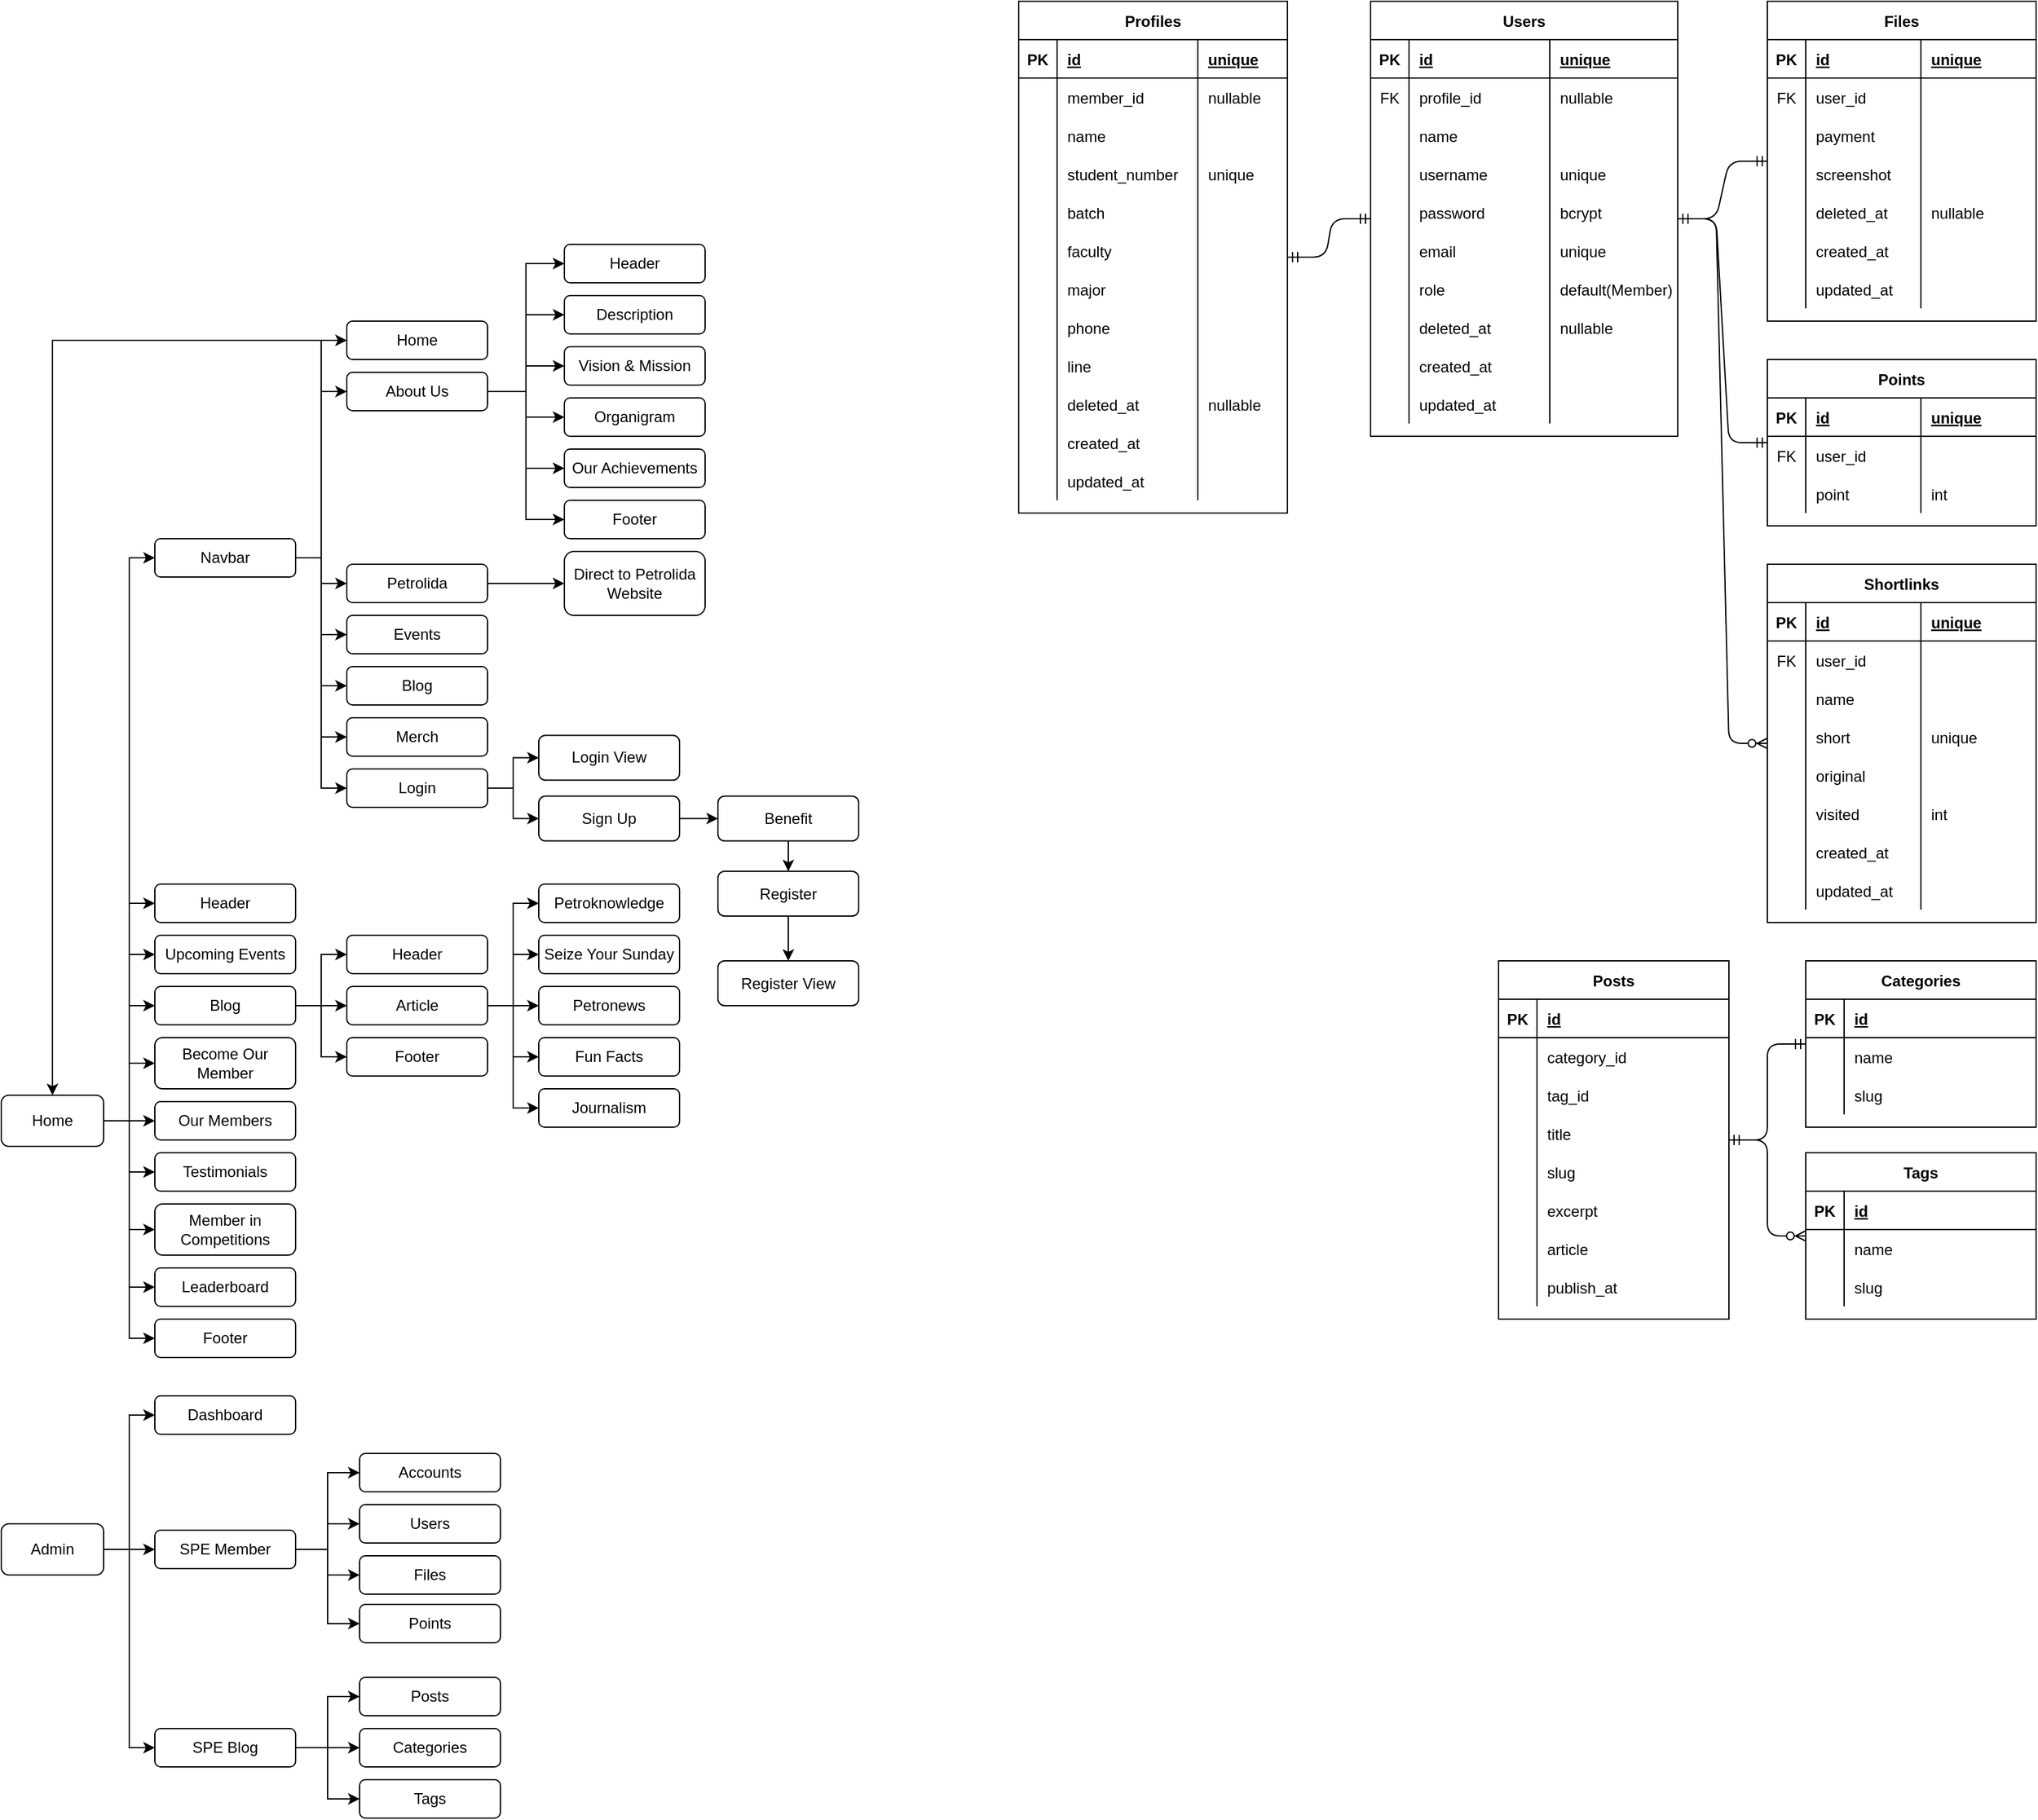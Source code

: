 <mxfile version="15.0.3" type="github">
  <diagram id="R2lEEEUBdFMjLlhIrx00" name="Page-1">
    <mxGraphModel dx="1422" dy="1886" grid="1" gridSize="10" guides="1" tooltips="1" connect="1" arrows="1" fold="1" page="1" pageScale="1" pageWidth="850" pageHeight="1100" math="0" shadow="0" extFonts="Permanent Marker^https://fonts.googleapis.com/css?family=Permanent+Marker">
      <root>
        <mxCell id="0" />
        <mxCell id="1" parent="0" />
        <mxCell id="pgB8sEjVDIbPxb2HmiM6-13" style="edgeStyle=orthogonalEdgeStyle;rounded=0;orthogonalLoop=1;jettySize=auto;html=1;entryX=0;entryY=0.5;entryDx=0;entryDy=0;" parent="1" source="pgB8sEjVDIbPxb2HmiM6-1" target="pgB8sEjVDIbPxb2HmiM6-2" edge="1">
          <mxGeometry relative="1" as="geometry" />
        </mxCell>
        <mxCell id="pgB8sEjVDIbPxb2HmiM6-14" style="edgeStyle=orthogonalEdgeStyle;rounded=0;orthogonalLoop=1;jettySize=auto;html=1;entryX=0;entryY=0.5;entryDx=0;entryDy=0;" parent="1" source="pgB8sEjVDIbPxb2HmiM6-1" target="pgB8sEjVDIbPxb2HmiM6-3" edge="1">
          <mxGeometry relative="1" as="geometry" />
        </mxCell>
        <mxCell id="pgB8sEjVDIbPxb2HmiM6-15" style="edgeStyle=orthogonalEdgeStyle;rounded=0;orthogonalLoop=1;jettySize=auto;html=1;entryX=0;entryY=0.5;entryDx=0;entryDy=0;" parent="1" source="pgB8sEjVDIbPxb2HmiM6-1" target="pgB8sEjVDIbPxb2HmiM6-4" edge="1">
          <mxGeometry relative="1" as="geometry" />
        </mxCell>
        <mxCell id="pgB8sEjVDIbPxb2HmiM6-16" style="edgeStyle=orthogonalEdgeStyle;rounded=0;orthogonalLoop=1;jettySize=auto;html=1;entryX=0;entryY=0.5;entryDx=0;entryDy=0;" parent="1" source="pgB8sEjVDIbPxb2HmiM6-1" target="pgB8sEjVDIbPxb2HmiM6-5" edge="1">
          <mxGeometry relative="1" as="geometry" />
        </mxCell>
        <mxCell id="pgB8sEjVDIbPxb2HmiM6-17" style="edgeStyle=orthogonalEdgeStyle;rounded=0;orthogonalLoop=1;jettySize=auto;html=1;entryX=0;entryY=0.5;entryDx=0;entryDy=0;" parent="1" source="pgB8sEjVDIbPxb2HmiM6-1" target="pgB8sEjVDIbPxb2HmiM6-6" edge="1">
          <mxGeometry relative="1" as="geometry" />
        </mxCell>
        <mxCell id="pgB8sEjVDIbPxb2HmiM6-18" style="edgeStyle=orthogonalEdgeStyle;rounded=0;orthogonalLoop=1;jettySize=auto;html=1;entryX=0;entryY=0.5;entryDx=0;entryDy=0;" parent="1" source="pgB8sEjVDIbPxb2HmiM6-1" target="pgB8sEjVDIbPxb2HmiM6-8" edge="1">
          <mxGeometry relative="1" as="geometry" />
        </mxCell>
        <mxCell id="pgB8sEjVDIbPxb2HmiM6-19" style="edgeStyle=orthogonalEdgeStyle;rounded=0;orthogonalLoop=1;jettySize=auto;html=1;entryX=0;entryY=0.5;entryDx=0;entryDy=0;" parent="1" source="pgB8sEjVDIbPxb2HmiM6-1" target="pgB8sEjVDIbPxb2HmiM6-9" edge="1">
          <mxGeometry relative="1" as="geometry" />
        </mxCell>
        <mxCell id="pgB8sEjVDIbPxb2HmiM6-20" style="edgeStyle=orthogonalEdgeStyle;rounded=0;orthogonalLoop=1;jettySize=auto;html=1;entryX=0;entryY=0.5;entryDx=0;entryDy=0;" parent="1" source="pgB8sEjVDIbPxb2HmiM6-1" target="pgB8sEjVDIbPxb2HmiM6-10" edge="1">
          <mxGeometry relative="1" as="geometry" />
        </mxCell>
        <mxCell id="pgB8sEjVDIbPxb2HmiM6-21" style="edgeStyle=orthogonalEdgeStyle;rounded=0;orthogonalLoop=1;jettySize=auto;html=1;entryX=0;entryY=0.5;entryDx=0;entryDy=0;" parent="1" source="pgB8sEjVDIbPxb2HmiM6-1" target="pgB8sEjVDIbPxb2HmiM6-11" edge="1">
          <mxGeometry relative="1" as="geometry" />
        </mxCell>
        <mxCell id="pgB8sEjVDIbPxb2HmiM6-22" style="edgeStyle=orthogonalEdgeStyle;rounded=0;orthogonalLoop=1;jettySize=auto;html=1;entryX=0;entryY=0.5;entryDx=0;entryDy=0;" parent="1" source="pgB8sEjVDIbPxb2HmiM6-1" target="pgB8sEjVDIbPxb2HmiM6-12" edge="1">
          <mxGeometry relative="1" as="geometry" />
        </mxCell>
        <mxCell id="pgB8sEjVDIbPxb2HmiM6-1" value="Home" style="rounded=1;whiteSpace=wrap;html=1;" parent="1" vertex="1">
          <mxGeometry x="30" y="325" width="80" height="40" as="geometry" />
        </mxCell>
        <mxCell id="pgB8sEjVDIbPxb2HmiM6-3" value="Header&lt;br&gt;" style="rounded=1;whiteSpace=wrap;html=1;" parent="1" vertex="1">
          <mxGeometry x="150" y="160" width="110" height="30" as="geometry" />
        </mxCell>
        <mxCell id="pgB8sEjVDIbPxb2HmiM6-4" value="Upcoming Events" style="rounded=1;whiteSpace=wrap;html=1;" parent="1" vertex="1">
          <mxGeometry x="150" y="200" width="110" height="30" as="geometry" />
        </mxCell>
        <mxCell id="pgB8sEjVDIbPxb2HmiM6-69" style="edgeStyle=orthogonalEdgeStyle;rounded=0;orthogonalLoop=1;jettySize=auto;html=1;entryX=0;entryY=0.5;entryDx=0;entryDy=0;" parent="1" source="pgB8sEjVDIbPxb2HmiM6-5" target="pgB8sEjVDIbPxb2HmiM6-55" edge="1">
          <mxGeometry relative="1" as="geometry" />
        </mxCell>
        <mxCell id="pgB8sEjVDIbPxb2HmiM6-71" style="edgeStyle=orthogonalEdgeStyle;rounded=0;orthogonalLoop=1;jettySize=auto;html=1;entryX=0;entryY=0.5;entryDx=0;entryDy=0;" parent="1" source="pgB8sEjVDIbPxb2HmiM6-5" target="pgB8sEjVDIbPxb2HmiM6-56" edge="1">
          <mxGeometry relative="1" as="geometry" />
        </mxCell>
        <mxCell id="pgB8sEjVDIbPxb2HmiM6-72" style="edgeStyle=orthogonalEdgeStyle;rounded=0;orthogonalLoop=1;jettySize=auto;html=1;entryX=0;entryY=0.5;entryDx=0;entryDy=0;" parent="1" source="pgB8sEjVDIbPxb2HmiM6-5" target="pgB8sEjVDIbPxb2HmiM6-62" edge="1">
          <mxGeometry relative="1" as="geometry" />
        </mxCell>
        <mxCell id="pgB8sEjVDIbPxb2HmiM6-5" value="Blog" style="rounded=1;whiteSpace=wrap;html=1;" parent="1" vertex="1">
          <mxGeometry x="150" y="240" width="110" height="30" as="geometry" />
        </mxCell>
        <mxCell id="pgB8sEjVDIbPxb2HmiM6-6" value="Become Our Member" style="rounded=1;whiteSpace=wrap;html=1;" parent="1" vertex="1">
          <mxGeometry x="150" y="280" width="110" height="40" as="geometry" />
        </mxCell>
        <mxCell id="pgB8sEjVDIbPxb2HmiM6-8" value="Our Members" style="rounded=1;whiteSpace=wrap;html=1;" parent="1" vertex="1">
          <mxGeometry x="150" y="330" width="110" height="30" as="geometry" />
        </mxCell>
        <mxCell id="pgB8sEjVDIbPxb2HmiM6-9" value="Testimonials" style="rounded=1;whiteSpace=wrap;html=1;" parent="1" vertex="1">
          <mxGeometry x="150" y="370" width="110" height="30" as="geometry" />
        </mxCell>
        <mxCell id="pgB8sEjVDIbPxb2HmiM6-10" value="Member in Competitions" style="rounded=1;whiteSpace=wrap;html=1;" parent="1" vertex="1">
          <mxGeometry x="150" y="410" width="110" height="40" as="geometry" />
        </mxCell>
        <mxCell id="pgB8sEjVDIbPxb2HmiM6-11" value="Leaderboard" style="rounded=1;whiteSpace=wrap;html=1;" parent="1" vertex="1">
          <mxGeometry x="150" y="460" width="110" height="30" as="geometry" />
        </mxCell>
        <mxCell id="pgB8sEjVDIbPxb2HmiM6-12" value="Footer" style="rounded=1;whiteSpace=wrap;html=1;" parent="1" vertex="1">
          <mxGeometry x="150" y="500" width="110" height="30" as="geometry" />
        </mxCell>
        <mxCell id="pgB8sEjVDIbPxb2HmiM6-46" style="edgeStyle=orthogonalEdgeStyle;rounded=0;orthogonalLoop=1;jettySize=auto;html=1;entryX=0;entryY=0.5;entryDx=0;entryDy=0;" parent="1" source="pgB8sEjVDIbPxb2HmiM6-24" target="pgB8sEjVDIbPxb2HmiM6-39" edge="1">
          <mxGeometry relative="1" as="geometry" />
        </mxCell>
        <mxCell id="pgB8sEjVDIbPxb2HmiM6-47" style="edgeStyle=orthogonalEdgeStyle;rounded=0;orthogonalLoop=1;jettySize=auto;html=1;entryX=0;entryY=0.5;entryDx=0;entryDy=0;" parent="1" source="pgB8sEjVDIbPxb2HmiM6-24" target="pgB8sEjVDIbPxb2HmiM6-40" edge="1">
          <mxGeometry relative="1" as="geometry" />
        </mxCell>
        <mxCell id="pgB8sEjVDIbPxb2HmiM6-48" style="edgeStyle=orthogonalEdgeStyle;rounded=0;orthogonalLoop=1;jettySize=auto;html=1;entryX=0;entryY=0.5;entryDx=0;entryDy=0;" parent="1" source="pgB8sEjVDIbPxb2HmiM6-24" target="pgB8sEjVDIbPxb2HmiM6-41" edge="1">
          <mxGeometry relative="1" as="geometry" />
        </mxCell>
        <mxCell id="pgB8sEjVDIbPxb2HmiM6-49" style="edgeStyle=orthogonalEdgeStyle;rounded=0;orthogonalLoop=1;jettySize=auto;html=1;entryX=0;entryY=0.5;entryDx=0;entryDy=0;" parent="1" source="pgB8sEjVDIbPxb2HmiM6-24" target="pgB8sEjVDIbPxb2HmiM6-42" edge="1">
          <mxGeometry relative="1" as="geometry" />
        </mxCell>
        <mxCell id="pgB8sEjVDIbPxb2HmiM6-50" style="edgeStyle=orthogonalEdgeStyle;rounded=0;orthogonalLoop=1;jettySize=auto;html=1;entryX=0;entryY=0.5;entryDx=0;entryDy=0;" parent="1" source="pgB8sEjVDIbPxb2HmiM6-24" target="pgB8sEjVDIbPxb2HmiM6-43" edge="1">
          <mxGeometry relative="1" as="geometry" />
        </mxCell>
        <mxCell id="pgB8sEjVDIbPxb2HmiM6-51" value="" style="group" parent="1" vertex="1" connectable="0">
          <mxGeometry x="470" y="-340" width="110" height="230" as="geometry" />
        </mxCell>
        <mxCell id="pgB8sEjVDIbPxb2HmiM6-38" value="Header" style="rounded=1;whiteSpace=wrap;html=1;" parent="pgB8sEjVDIbPxb2HmiM6-51" vertex="1">
          <mxGeometry width="110" height="30" as="geometry" />
        </mxCell>
        <mxCell id="pgB8sEjVDIbPxb2HmiM6-39" value="Description" style="rounded=1;whiteSpace=wrap;html=1;" parent="pgB8sEjVDIbPxb2HmiM6-51" vertex="1">
          <mxGeometry y="40" width="110" height="30" as="geometry" />
        </mxCell>
        <mxCell id="pgB8sEjVDIbPxb2HmiM6-40" value="Vision &amp;amp; Mission" style="rounded=1;whiteSpace=wrap;html=1;" parent="pgB8sEjVDIbPxb2HmiM6-51" vertex="1">
          <mxGeometry y="80" width="110" height="30" as="geometry" />
        </mxCell>
        <mxCell id="pgB8sEjVDIbPxb2HmiM6-41" value="Organigram" style="rounded=1;whiteSpace=wrap;html=1;" parent="pgB8sEjVDIbPxb2HmiM6-51" vertex="1">
          <mxGeometry y="120" width="110" height="30" as="geometry" />
        </mxCell>
        <mxCell id="pgB8sEjVDIbPxb2HmiM6-42" value="Our Achievements" style="rounded=1;whiteSpace=wrap;html=1;" parent="pgB8sEjVDIbPxb2HmiM6-51" vertex="1">
          <mxGeometry y="160" width="110" height="30" as="geometry" />
        </mxCell>
        <mxCell id="pgB8sEjVDIbPxb2HmiM6-43" value="Footer" style="rounded=1;whiteSpace=wrap;html=1;" parent="pgB8sEjVDIbPxb2HmiM6-51" vertex="1">
          <mxGeometry y="200" width="110" height="30" as="geometry" />
        </mxCell>
        <mxCell id="pgB8sEjVDIbPxb2HmiM6-73" style="edgeStyle=orthogonalEdgeStyle;rounded=0;orthogonalLoop=1;jettySize=auto;html=1;entryX=0.5;entryY=0;entryDx=0;entryDy=0;" parent="1" source="pgB8sEjVDIbPxb2HmiM6-23" target="pgB8sEjVDIbPxb2HmiM6-1" edge="1">
          <mxGeometry relative="1" as="geometry" />
        </mxCell>
        <mxCell id="pgB8sEjVDIbPxb2HmiM6-23" value="Home" style="rounded=1;whiteSpace=wrap;html=1;" parent="1" vertex="1">
          <mxGeometry x="300" y="-280" width="110" height="30" as="geometry" />
        </mxCell>
        <mxCell id="pgB8sEjVDIbPxb2HmiM6-52" style="edgeStyle=orthogonalEdgeStyle;rounded=0;orthogonalLoop=1;jettySize=auto;html=1;entryX=0;entryY=0.5;entryDx=0;entryDy=0;" parent="1" source="pgB8sEjVDIbPxb2HmiM6-24" target="pgB8sEjVDIbPxb2HmiM6-38" edge="1">
          <mxGeometry relative="1" as="geometry" />
        </mxCell>
        <mxCell id="pgB8sEjVDIbPxb2HmiM6-24" value="About Us" style="rounded=1;whiteSpace=wrap;html=1;" parent="1" vertex="1">
          <mxGeometry x="300" y="-240" width="110" height="30" as="geometry" />
        </mxCell>
        <mxCell id="pgB8sEjVDIbPxb2HmiM6-33" style="edgeStyle=orthogonalEdgeStyle;rounded=0;orthogonalLoop=1;jettySize=auto;html=1;entryX=0;entryY=0.5;entryDx=0;entryDy=0;" parent="1" source="pgB8sEjVDIbPxb2HmiM6-2" target="pgB8sEjVDIbPxb2HmiM6-23" edge="1">
          <mxGeometry relative="1" as="geometry" />
        </mxCell>
        <mxCell id="pgB8sEjVDIbPxb2HmiM6-32" style="edgeStyle=orthogonalEdgeStyle;rounded=0;orthogonalLoop=1;jettySize=auto;html=1;entryX=0;entryY=0.5;entryDx=0;entryDy=0;" parent="1" source="pgB8sEjVDIbPxb2HmiM6-2" target="pgB8sEjVDIbPxb2HmiM6-24" edge="1">
          <mxGeometry relative="1" as="geometry" />
        </mxCell>
        <mxCell id="pgB8sEjVDIbPxb2HmiM6-53" value="Direct to Petrolida Website" style="rounded=1;whiteSpace=wrap;html=1;" parent="1" vertex="1">
          <mxGeometry x="470" y="-100" width="110" height="50" as="geometry" />
        </mxCell>
        <mxCell id="pgB8sEjVDIbPxb2HmiM6-54" style="edgeStyle=orthogonalEdgeStyle;rounded=0;orthogonalLoop=1;jettySize=auto;html=1;entryX=0;entryY=0.5;entryDx=0;entryDy=0;" parent="1" source="pgB8sEjVDIbPxb2HmiM6-25" target="pgB8sEjVDIbPxb2HmiM6-53" edge="1">
          <mxGeometry relative="1" as="geometry" />
        </mxCell>
        <mxCell id="pgB8sEjVDIbPxb2HmiM6-2" value="Navbar" style="rounded=1;whiteSpace=wrap;html=1;" parent="1" vertex="1">
          <mxGeometry x="150" y="-110" width="110" height="30" as="geometry" />
        </mxCell>
        <mxCell id="pgB8sEjVDIbPxb2HmiM6-25" value="Petrolida" style="rounded=1;whiteSpace=wrap;html=1;" parent="1" vertex="1">
          <mxGeometry x="300" y="-90" width="110" height="30" as="geometry" />
        </mxCell>
        <mxCell id="pgB8sEjVDIbPxb2HmiM6-26" value="Events" style="rounded=1;whiteSpace=wrap;html=1;" parent="1" vertex="1">
          <mxGeometry x="300" y="-50" width="110" height="30" as="geometry" />
        </mxCell>
        <mxCell id="pgB8sEjVDIbPxb2HmiM6-27" value="Blog" style="rounded=1;whiteSpace=wrap;html=1;" parent="1" vertex="1">
          <mxGeometry x="300" y="-10" width="110" height="30" as="geometry" />
        </mxCell>
        <mxCell id="pgB8sEjVDIbPxb2HmiM6-28" value="Merch" style="rounded=1;whiteSpace=wrap;html=1;" parent="1" vertex="1">
          <mxGeometry x="300" y="30" width="110" height="30" as="geometry" />
        </mxCell>
        <mxCell id="pgB8sEjVDIbPxb2HmiM6-77" style="edgeStyle=orthogonalEdgeStyle;rounded=0;orthogonalLoop=1;jettySize=auto;html=1;entryX=0;entryY=0.5;entryDx=0;entryDy=0;" parent="1" source="pgB8sEjVDIbPxb2HmiM6-29" target="pgB8sEjVDIbPxb2HmiM6-76" edge="1">
          <mxGeometry relative="1" as="geometry" />
        </mxCell>
        <mxCell id="pgB8sEjVDIbPxb2HmiM6-78" style="edgeStyle=orthogonalEdgeStyle;rounded=0;orthogonalLoop=1;jettySize=auto;html=1;entryX=0;entryY=0.5;entryDx=0;entryDy=0;" parent="1" source="pgB8sEjVDIbPxb2HmiM6-29" target="pgB8sEjVDIbPxb2HmiM6-74" edge="1">
          <mxGeometry relative="1" as="geometry" />
        </mxCell>
        <mxCell id="pgB8sEjVDIbPxb2HmiM6-29" value="Login" style="rounded=1;whiteSpace=wrap;html=1;" parent="1" vertex="1">
          <mxGeometry x="300" y="70" width="110" height="30" as="geometry" />
        </mxCell>
        <mxCell id="pgB8sEjVDIbPxb2HmiM6-31" style="edgeStyle=orthogonalEdgeStyle;rounded=0;orthogonalLoop=1;jettySize=auto;html=1;entryX=0;entryY=0.5;entryDx=0;entryDy=0;" parent="1" source="pgB8sEjVDIbPxb2HmiM6-2" target="pgB8sEjVDIbPxb2HmiM6-25" edge="1">
          <mxGeometry x="150" as="geometry" />
        </mxCell>
        <mxCell id="pgB8sEjVDIbPxb2HmiM6-30" style="edgeStyle=orthogonalEdgeStyle;rounded=0;orthogonalLoop=1;jettySize=auto;html=1;entryX=0;entryY=0.5;entryDx=0;entryDy=0;" parent="1" source="pgB8sEjVDIbPxb2HmiM6-2" target="pgB8sEjVDIbPxb2HmiM6-26" edge="1">
          <mxGeometry x="150" as="geometry" />
        </mxCell>
        <mxCell id="pgB8sEjVDIbPxb2HmiM6-34" style="edgeStyle=orthogonalEdgeStyle;rounded=0;orthogonalLoop=1;jettySize=auto;html=1;entryX=0;entryY=0.5;entryDx=0;entryDy=0;" parent="1" source="pgB8sEjVDIbPxb2HmiM6-2" target="pgB8sEjVDIbPxb2HmiM6-27" edge="1">
          <mxGeometry x="150" as="geometry" />
        </mxCell>
        <mxCell id="pgB8sEjVDIbPxb2HmiM6-35" style="edgeStyle=orthogonalEdgeStyle;rounded=0;orthogonalLoop=1;jettySize=auto;html=1;entryX=0;entryY=0.5;entryDx=0;entryDy=0;" parent="1" source="pgB8sEjVDIbPxb2HmiM6-2" target="pgB8sEjVDIbPxb2HmiM6-28" edge="1">
          <mxGeometry x="150" as="geometry" />
        </mxCell>
        <mxCell id="pgB8sEjVDIbPxb2HmiM6-36" style="edgeStyle=orthogonalEdgeStyle;rounded=0;orthogonalLoop=1;jettySize=auto;html=1;entryX=0;entryY=0.5;entryDx=0;entryDy=0;" parent="1" source="pgB8sEjVDIbPxb2HmiM6-2" target="pgB8sEjVDIbPxb2HmiM6-29" edge="1">
          <mxGeometry x="150" as="geometry" />
        </mxCell>
        <mxCell id="pgB8sEjVDIbPxb2HmiM6-55" value="Header" style="rounded=1;whiteSpace=wrap;html=1;" parent="1" vertex="1">
          <mxGeometry x="300" y="200" width="110" height="30" as="geometry" />
        </mxCell>
        <mxCell id="pgB8sEjVDIbPxb2HmiM6-62" value="Footer" style="rounded=1;whiteSpace=wrap;html=1;" parent="1" vertex="1">
          <mxGeometry x="300" y="280" width="110" height="30" as="geometry" />
        </mxCell>
        <mxCell id="pgB8sEjVDIbPxb2HmiM6-68" value="" style="group" parent="1" vertex="1" connectable="0">
          <mxGeometry x="300" y="150" width="260" height="190" as="geometry" />
        </mxCell>
        <mxCell id="pgB8sEjVDIbPxb2HmiM6-56" value="Article" style="rounded=1;whiteSpace=wrap;html=1;" parent="pgB8sEjVDIbPxb2HmiM6-68" vertex="1">
          <mxGeometry y="90" width="110" height="30" as="geometry" />
        </mxCell>
        <mxCell id="pgB8sEjVDIbPxb2HmiM6-57" value="Petroknowledge" style="rounded=1;whiteSpace=wrap;html=1;" parent="pgB8sEjVDIbPxb2HmiM6-68" vertex="1">
          <mxGeometry x="150" y="10" width="110" height="30" as="geometry" />
        </mxCell>
        <mxCell id="pgB8sEjVDIbPxb2HmiM6-58" value="Seize Your Sunday" style="rounded=1;whiteSpace=wrap;html=1;" parent="pgB8sEjVDIbPxb2HmiM6-68" vertex="1">
          <mxGeometry x="150" y="50" width="110" height="30" as="geometry" />
        </mxCell>
        <mxCell id="pgB8sEjVDIbPxb2HmiM6-59" value="Petronews" style="rounded=1;whiteSpace=wrap;html=1;" parent="pgB8sEjVDIbPxb2HmiM6-68" vertex="1">
          <mxGeometry x="150" y="90" width="110" height="30" as="geometry" />
        </mxCell>
        <mxCell id="pgB8sEjVDIbPxb2HmiM6-60" value="Fun Facts" style="rounded=1;whiteSpace=wrap;html=1;" parent="pgB8sEjVDIbPxb2HmiM6-68" vertex="1">
          <mxGeometry x="150" y="130" width="110" height="30" as="geometry" />
        </mxCell>
        <mxCell id="pgB8sEjVDIbPxb2HmiM6-61" value="Journalism" style="rounded=1;whiteSpace=wrap;html=1;" parent="pgB8sEjVDIbPxb2HmiM6-68" vertex="1">
          <mxGeometry x="150" y="170" width="110" height="30" as="geometry" />
        </mxCell>
        <mxCell id="pgB8sEjVDIbPxb2HmiM6-63" style="edgeStyle=orthogonalEdgeStyle;rounded=0;orthogonalLoop=1;jettySize=auto;html=1;entryX=0;entryY=0.5;entryDx=0;entryDy=0;" parent="pgB8sEjVDIbPxb2HmiM6-68" source="pgB8sEjVDIbPxb2HmiM6-56" target="pgB8sEjVDIbPxb2HmiM6-57" edge="1">
          <mxGeometry relative="1" as="geometry" />
        </mxCell>
        <mxCell id="pgB8sEjVDIbPxb2HmiM6-64" style="edgeStyle=orthogonalEdgeStyle;rounded=0;orthogonalLoop=1;jettySize=auto;html=1;entryX=0;entryY=0.5;entryDx=0;entryDy=0;" parent="pgB8sEjVDIbPxb2HmiM6-68" source="pgB8sEjVDIbPxb2HmiM6-56" target="pgB8sEjVDIbPxb2HmiM6-58" edge="1">
          <mxGeometry relative="1" as="geometry" />
        </mxCell>
        <mxCell id="pgB8sEjVDIbPxb2HmiM6-65" style="edgeStyle=orthogonalEdgeStyle;rounded=0;orthogonalLoop=1;jettySize=auto;html=1;entryX=0;entryY=0.5;entryDx=0;entryDy=0;" parent="pgB8sEjVDIbPxb2HmiM6-68" source="pgB8sEjVDIbPxb2HmiM6-56" target="pgB8sEjVDIbPxb2HmiM6-59" edge="1">
          <mxGeometry relative="1" as="geometry" />
        </mxCell>
        <mxCell id="pgB8sEjVDIbPxb2HmiM6-66" style="edgeStyle=orthogonalEdgeStyle;rounded=0;orthogonalLoop=1;jettySize=auto;html=1;entryX=0;entryY=0.5;entryDx=0;entryDy=0;" parent="pgB8sEjVDIbPxb2HmiM6-68" source="pgB8sEjVDIbPxb2HmiM6-56" target="pgB8sEjVDIbPxb2HmiM6-60" edge="1">
          <mxGeometry relative="1" as="geometry" />
        </mxCell>
        <mxCell id="pgB8sEjVDIbPxb2HmiM6-67" style="edgeStyle=orthogonalEdgeStyle;rounded=0;orthogonalLoop=1;jettySize=auto;html=1;entryX=0;entryY=0.5;entryDx=0;entryDy=0;" parent="pgB8sEjVDIbPxb2HmiM6-68" source="pgB8sEjVDIbPxb2HmiM6-56" target="pgB8sEjVDIbPxb2HmiM6-61" edge="1">
          <mxGeometry relative="1" as="geometry" />
        </mxCell>
        <mxCell id="pgB8sEjVDIbPxb2HmiM6-74" value="Login View" style="whiteSpace=wrap;html=1;rounded=1;" parent="1" vertex="1">
          <mxGeometry x="450" y="43.75" width="110" height="35" as="geometry" />
        </mxCell>
        <mxCell id="pgB8sEjVDIbPxb2HmiM6-82" style="edgeStyle=orthogonalEdgeStyle;rounded=0;orthogonalLoop=1;jettySize=auto;html=1;" parent="1" source="pgB8sEjVDIbPxb2HmiM6-76" target="pgB8sEjVDIbPxb2HmiM6-79" edge="1">
          <mxGeometry relative="1" as="geometry" />
        </mxCell>
        <mxCell id="pgB8sEjVDIbPxb2HmiM6-76" value="Sign Up" style="whiteSpace=wrap;html=1;rounded=1;" parent="1" vertex="1">
          <mxGeometry x="450" y="91.25" width="110" height="35" as="geometry" />
        </mxCell>
        <mxCell id="pgB8sEjVDIbPxb2HmiM6-227" style="edgeStyle=orthogonalEdgeStyle;rounded=0;orthogonalLoop=1;jettySize=auto;html=1;" parent="1" source="pgB8sEjVDIbPxb2HmiM6-79" target="pgB8sEjVDIbPxb2HmiM6-80" edge="1">
          <mxGeometry relative="1" as="geometry" />
        </mxCell>
        <mxCell id="pgB8sEjVDIbPxb2HmiM6-79" value="Benefit" style="whiteSpace=wrap;html=1;rounded=1;" parent="1" vertex="1">
          <mxGeometry x="590" y="91.25" width="110" height="35" as="geometry" />
        </mxCell>
        <mxCell id="pgB8sEjVDIbPxb2HmiM6-84" style="edgeStyle=orthogonalEdgeStyle;rounded=0;orthogonalLoop=1;jettySize=auto;html=1;entryX=0.5;entryY=0;entryDx=0;entryDy=0;" parent="1" source="pgB8sEjVDIbPxb2HmiM6-80" target="pgB8sEjVDIbPxb2HmiM6-81" edge="1">
          <mxGeometry relative="1" as="geometry" />
        </mxCell>
        <mxCell id="pgB8sEjVDIbPxb2HmiM6-80" value="Register" style="whiteSpace=wrap;html=1;rounded=1;" parent="1" vertex="1">
          <mxGeometry x="590" y="150" width="110" height="35" as="geometry" />
        </mxCell>
        <mxCell id="pgB8sEjVDIbPxb2HmiM6-81" value="Register View" style="whiteSpace=wrap;html=1;rounded=1;" parent="1" vertex="1">
          <mxGeometry x="590" y="220" width="110" height="35" as="geometry" />
        </mxCell>
        <mxCell id="pgB8sEjVDIbPxb2HmiM6-128" value="Users" style="shape=table;startSize=30;container=1;collapsible=1;childLayout=tableLayout;fixedRows=1;rowLines=0;fontStyle=1;align=center;resizeLast=1;" parent="1" vertex="1">
          <mxGeometry x="1100" y="-530" width="240" height="340" as="geometry">
            <mxRectangle x="590" y="300" width="90" height="30" as="alternateBounds" />
          </mxGeometry>
        </mxCell>
        <mxCell id="pgB8sEjVDIbPxb2HmiM6-129" value="" style="shape=partialRectangle;collapsible=0;dropTarget=0;pointerEvents=0;fillColor=none;top=0;left=0;bottom=1;right=0;points=[[0,0.5],[1,0.5]];portConstraint=eastwest;" parent="pgB8sEjVDIbPxb2HmiM6-128" vertex="1">
          <mxGeometry y="30" width="240" height="30" as="geometry" />
        </mxCell>
        <mxCell id="pgB8sEjVDIbPxb2HmiM6-130" value="PK" style="shape=partialRectangle;connectable=0;fillColor=none;top=0;left=0;bottom=0;right=0;fontStyle=1;overflow=hidden;" parent="pgB8sEjVDIbPxb2HmiM6-129" vertex="1">
          <mxGeometry width="30" height="30" as="geometry" />
        </mxCell>
        <mxCell id="pgB8sEjVDIbPxb2HmiM6-131" value="id" style="shape=partialRectangle;connectable=0;fillColor=none;top=0;left=0;bottom=0;right=0;align=left;spacingLeft=6;fontStyle=5;overflow=hidden;" parent="pgB8sEjVDIbPxb2HmiM6-129" vertex="1">
          <mxGeometry x="30" width="110" height="30" as="geometry" />
        </mxCell>
        <mxCell id="pgB8sEjVDIbPxb2HmiM6-142" value="unique" style="shape=partialRectangle;connectable=0;fillColor=none;top=0;left=0;bottom=0;right=0;align=left;spacingLeft=6;fontStyle=5;overflow=hidden;" parent="pgB8sEjVDIbPxb2HmiM6-129" vertex="1">
          <mxGeometry x="140" width="100" height="30" as="geometry" />
        </mxCell>
        <mxCell id="pgB8sEjVDIbPxb2HmiM6-132" value="" style="shape=partialRectangle;collapsible=0;dropTarget=0;pointerEvents=0;fillColor=none;top=0;left=0;bottom=0;right=0;points=[[0,0.5],[1,0.5]];portConstraint=eastwest;" parent="pgB8sEjVDIbPxb2HmiM6-128" vertex="1">
          <mxGeometry y="60" width="240" height="30" as="geometry" />
        </mxCell>
        <mxCell id="pgB8sEjVDIbPxb2HmiM6-133" value="FK" style="shape=partialRectangle;connectable=0;fillColor=none;top=0;left=0;bottom=0;right=0;editable=1;overflow=hidden;" parent="pgB8sEjVDIbPxb2HmiM6-132" vertex="1">
          <mxGeometry width="30" height="30" as="geometry" />
        </mxCell>
        <mxCell id="pgB8sEjVDIbPxb2HmiM6-134" value="profile_id" style="shape=partialRectangle;connectable=0;fillColor=none;top=0;left=0;bottom=0;right=0;align=left;spacingLeft=6;overflow=hidden;" parent="pgB8sEjVDIbPxb2HmiM6-132" vertex="1">
          <mxGeometry x="30" width="110" height="30" as="geometry" />
        </mxCell>
        <mxCell id="pgB8sEjVDIbPxb2HmiM6-143" value="nullable" style="shape=partialRectangle;connectable=0;fillColor=none;top=0;left=0;bottom=0;right=0;align=left;spacingLeft=6;overflow=hidden;" parent="pgB8sEjVDIbPxb2HmiM6-132" vertex="1">
          <mxGeometry x="140" width="100" height="30" as="geometry" />
        </mxCell>
        <mxCell id="9JKyh7mim-rZq6fSw8CH-13" style="shape=partialRectangle;collapsible=0;dropTarget=0;pointerEvents=0;fillColor=none;top=0;left=0;bottom=0;right=0;points=[[0,0.5],[1,0.5]];portConstraint=eastwest;" vertex="1" parent="pgB8sEjVDIbPxb2HmiM6-128">
          <mxGeometry y="90" width="240" height="30" as="geometry" />
        </mxCell>
        <mxCell id="9JKyh7mim-rZq6fSw8CH-14" style="shape=partialRectangle;connectable=0;fillColor=none;top=0;left=0;bottom=0;right=0;editable=1;overflow=hidden;" vertex="1" parent="9JKyh7mim-rZq6fSw8CH-13">
          <mxGeometry width="30" height="30" as="geometry" />
        </mxCell>
        <mxCell id="9JKyh7mim-rZq6fSw8CH-15" value="name" style="shape=partialRectangle;connectable=0;fillColor=none;top=0;left=0;bottom=0;right=0;align=left;spacingLeft=6;overflow=hidden;" vertex="1" parent="9JKyh7mim-rZq6fSw8CH-13">
          <mxGeometry x="30" width="110" height="30" as="geometry" />
        </mxCell>
        <mxCell id="9JKyh7mim-rZq6fSw8CH-16" style="shape=partialRectangle;connectable=0;fillColor=none;top=0;left=0;bottom=0;right=0;align=left;spacingLeft=6;overflow=hidden;" vertex="1" parent="9JKyh7mim-rZq6fSw8CH-13">
          <mxGeometry x="140" width="100" height="30" as="geometry" />
        </mxCell>
        <mxCell id="9JKyh7mim-rZq6fSw8CH-17" style="shape=partialRectangle;collapsible=0;dropTarget=0;pointerEvents=0;fillColor=none;top=0;left=0;bottom=0;right=0;points=[[0,0.5],[1,0.5]];portConstraint=eastwest;" vertex="1" parent="pgB8sEjVDIbPxb2HmiM6-128">
          <mxGeometry y="120" width="240" height="30" as="geometry" />
        </mxCell>
        <mxCell id="9JKyh7mim-rZq6fSw8CH-18" style="shape=partialRectangle;connectable=0;fillColor=none;top=0;left=0;bottom=0;right=0;editable=1;overflow=hidden;" vertex="1" parent="9JKyh7mim-rZq6fSw8CH-17">
          <mxGeometry width="30" height="30" as="geometry" />
        </mxCell>
        <mxCell id="9JKyh7mim-rZq6fSw8CH-19" value="username" style="shape=partialRectangle;connectable=0;fillColor=none;top=0;left=0;bottom=0;right=0;align=left;spacingLeft=6;overflow=hidden;" vertex="1" parent="9JKyh7mim-rZq6fSw8CH-17">
          <mxGeometry x="30" width="110" height="30" as="geometry" />
        </mxCell>
        <mxCell id="9JKyh7mim-rZq6fSw8CH-20" value="unique" style="shape=partialRectangle;connectable=0;fillColor=none;top=0;left=0;bottom=0;right=0;align=left;spacingLeft=6;overflow=hidden;" vertex="1" parent="9JKyh7mim-rZq6fSw8CH-17">
          <mxGeometry x="140" width="100" height="30" as="geometry" />
        </mxCell>
        <mxCell id="pgB8sEjVDIbPxb2HmiM6-135" value="" style="shape=partialRectangle;collapsible=0;dropTarget=0;pointerEvents=0;fillColor=none;top=0;left=0;bottom=0;right=0;points=[[0,0.5],[1,0.5]];portConstraint=eastwest;" parent="pgB8sEjVDIbPxb2HmiM6-128" vertex="1">
          <mxGeometry y="150" width="240" height="30" as="geometry" />
        </mxCell>
        <mxCell id="pgB8sEjVDIbPxb2HmiM6-136" value="" style="shape=partialRectangle;connectable=0;fillColor=none;top=0;left=0;bottom=0;right=0;editable=1;overflow=hidden;" parent="pgB8sEjVDIbPxb2HmiM6-135" vertex="1">
          <mxGeometry width="30" height="30" as="geometry" />
        </mxCell>
        <mxCell id="pgB8sEjVDIbPxb2HmiM6-137" value="password" style="shape=partialRectangle;connectable=0;fillColor=none;top=0;left=0;bottom=0;right=0;align=left;spacingLeft=6;overflow=hidden;" parent="pgB8sEjVDIbPxb2HmiM6-135" vertex="1">
          <mxGeometry x="30" width="110" height="30" as="geometry" />
        </mxCell>
        <mxCell id="pgB8sEjVDIbPxb2HmiM6-144" value="bcrypt" style="shape=partialRectangle;connectable=0;fillColor=none;top=0;left=0;bottom=0;right=0;align=left;spacingLeft=6;overflow=hidden;" parent="pgB8sEjVDIbPxb2HmiM6-135" vertex="1">
          <mxGeometry x="140" width="100" height="30" as="geometry" />
        </mxCell>
        <mxCell id="pgB8sEjVDIbPxb2HmiM6-138" value="" style="shape=partialRectangle;collapsible=0;dropTarget=0;pointerEvents=0;fillColor=none;top=0;left=0;bottom=0;right=0;points=[[0,0.5],[1,0.5]];portConstraint=eastwest;" parent="pgB8sEjVDIbPxb2HmiM6-128" vertex="1">
          <mxGeometry y="180" width="240" height="30" as="geometry" />
        </mxCell>
        <mxCell id="pgB8sEjVDIbPxb2HmiM6-139" value="" style="shape=partialRectangle;connectable=0;fillColor=none;top=0;left=0;bottom=0;right=0;editable=1;overflow=hidden;" parent="pgB8sEjVDIbPxb2HmiM6-138" vertex="1">
          <mxGeometry width="30" height="30" as="geometry" />
        </mxCell>
        <mxCell id="pgB8sEjVDIbPxb2HmiM6-140" value="email" style="shape=partialRectangle;connectable=0;fillColor=none;top=0;left=0;bottom=0;right=0;align=left;spacingLeft=6;overflow=hidden;" parent="pgB8sEjVDIbPxb2HmiM6-138" vertex="1">
          <mxGeometry x="30" width="110" height="30" as="geometry" />
        </mxCell>
        <mxCell id="pgB8sEjVDIbPxb2HmiM6-145" value="unique" style="shape=partialRectangle;connectable=0;fillColor=none;top=0;left=0;bottom=0;right=0;align=left;spacingLeft=6;overflow=hidden;" parent="pgB8sEjVDIbPxb2HmiM6-138" vertex="1">
          <mxGeometry x="140" width="100" height="30" as="geometry" />
        </mxCell>
        <mxCell id="pgB8sEjVDIbPxb2HmiM6-212" style="shape=partialRectangle;collapsible=0;dropTarget=0;pointerEvents=0;fillColor=none;top=0;left=0;bottom=0;right=0;points=[[0,0.5],[1,0.5]];portConstraint=eastwest;" parent="pgB8sEjVDIbPxb2HmiM6-128" vertex="1">
          <mxGeometry y="210" width="240" height="30" as="geometry" />
        </mxCell>
        <mxCell id="pgB8sEjVDIbPxb2HmiM6-213" style="shape=partialRectangle;connectable=0;fillColor=none;top=0;left=0;bottom=0;right=0;editable=1;overflow=hidden;" parent="pgB8sEjVDIbPxb2HmiM6-212" vertex="1">
          <mxGeometry width="30" height="30" as="geometry" />
        </mxCell>
        <mxCell id="pgB8sEjVDIbPxb2HmiM6-214" value="role" style="shape=partialRectangle;connectable=0;fillColor=none;top=0;left=0;bottom=0;right=0;align=left;spacingLeft=6;overflow=hidden;" parent="pgB8sEjVDIbPxb2HmiM6-212" vertex="1">
          <mxGeometry x="30" width="110" height="30" as="geometry" />
        </mxCell>
        <mxCell id="pgB8sEjVDIbPxb2HmiM6-215" value="default(Member)" style="shape=partialRectangle;connectable=0;fillColor=none;top=0;left=0;bottom=0;right=0;align=left;spacingLeft=6;overflow=hidden;" parent="pgB8sEjVDIbPxb2HmiM6-212" vertex="1">
          <mxGeometry x="140" width="100" height="30" as="geometry" />
        </mxCell>
        <mxCell id="pgB8sEjVDIbPxb2HmiM6-216" style="shape=partialRectangle;collapsible=0;dropTarget=0;pointerEvents=0;fillColor=none;top=0;left=0;bottom=0;right=0;points=[[0,0.5],[1,0.5]];portConstraint=eastwest;" parent="pgB8sEjVDIbPxb2HmiM6-128" vertex="1">
          <mxGeometry y="240" width="240" height="30" as="geometry" />
        </mxCell>
        <mxCell id="pgB8sEjVDIbPxb2HmiM6-217" style="shape=partialRectangle;connectable=0;fillColor=none;top=0;left=0;bottom=0;right=0;editable=1;overflow=hidden;" parent="pgB8sEjVDIbPxb2HmiM6-216" vertex="1">
          <mxGeometry width="30" height="30" as="geometry" />
        </mxCell>
        <mxCell id="pgB8sEjVDIbPxb2HmiM6-218" value="deleted_at" style="shape=partialRectangle;connectable=0;fillColor=none;top=0;left=0;bottom=0;right=0;align=left;spacingLeft=6;overflow=hidden;" parent="pgB8sEjVDIbPxb2HmiM6-216" vertex="1">
          <mxGeometry x="30" width="110" height="30" as="geometry" />
        </mxCell>
        <mxCell id="pgB8sEjVDIbPxb2HmiM6-219" value="nullable" style="shape=partialRectangle;connectable=0;fillColor=none;top=0;left=0;bottom=0;right=0;align=left;spacingLeft=6;overflow=hidden;" parent="pgB8sEjVDIbPxb2HmiM6-216" vertex="1">
          <mxGeometry x="140" width="100" height="30" as="geometry" />
        </mxCell>
        <mxCell id="9JKyh7mim-rZq6fSw8CH-25" style="shape=partialRectangle;collapsible=0;dropTarget=0;pointerEvents=0;fillColor=none;top=0;left=0;bottom=0;right=0;points=[[0,0.5],[1,0.5]];portConstraint=eastwest;" vertex="1" parent="pgB8sEjVDIbPxb2HmiM6-128">
          <mxGeometry y="270" width="240" height="30" as="geometry" />
        </mxCell>
        <mxCell id="9JKyh7mim-rZq6fSw8CH-26" style="shape=partialRectangle;connectable=0;fillColor=none;top=0;left=0;bottom=0;right=0;editable=1;overflow=hidden;" vertex="1" parent="9JKyh7mim-rZq6fSw8CH-25">
          <mxGeometry width="30" height="30" as="geometry" />
        </mxCell>
        <mxCell id="9JKyh7mim-rZq6fSw8CH-27" value="created_at" style="shape=partialRectangle;connectable=0;fillColor=none;top=0;left=0;bottom=0;right=0;align=left;spacingLeft=6;overflow=hidden;" vertex="1" parent="9JKyh7mim-rZq6fSw8CH-25">
          <mxGeometry x="30" width="110" height="30" as="geometry" />
        </mxCell>
        <mxCell id="9JKyh7mim-rZq6fSw8CH-28" style="shape=partialRectangle;connectable=0;fillColor=none;top=0;left=0;bottom=0;right=0;align=left;spacingLeft=6;overflow=hidden;" vertex="1" parent="9JKyh7mim-rZq6fSw8CH-25">
          <mxGeometry x="140" width="100" height="30" as="geometry" />
        </mxCell>
        <mxCell id="9JKyh7mim-rZq6fSw8CH-21" style="shape=partialRectangle;collapsible=0;dropTarget=0;pointerEvents=0;fillColor=none;top=0;left=0;bottom=0;right=0;points=[[0,0.5],[1,0.5]];portConstraint=eastwest;" vertex="1" parent="pgB8sEjVDIbPxb2HmiM6-128">
          <mxGeometry y="300" width="240" height="30" as="geometry" />
        </mxCell>
        <mxCell id="9JKyh7mim-rZq6fSw8CH-22" style="shape=partialRectangle;connectable=0;fillColor=none;top=0;left=0;bottom=0;right=0;editable=1;overflow=hidden;" vertex="1" parent="9JKyh7mim-rZq6fSw8CH-21">
          <mxGeometry width="30" height="30" as="geometry" />
        </mxCell>
        <mxCell id="9JKyh7mim-rZq6fSw8CH-23" value="updated_at" style="shape=partialRectangle;connectable=0;fillColor=none;top=0;left=0;bottom=0;right=0;align=left;spacingLeft=6;overflow=hidden;" vertex="1" parent="9JKyh7mim-rZq6fSw8CH-21">
          <mxGeometry x="30" width="110" height="30" as="geometry" />
        </mxCell>
        <mxCell id="9JKyh7mim-rZq6fSw8CH-24" style="shape=partialRectangle;connectable=0;fillColor=none;top=0;left=0;bottom=0;right=0;align=left;spacingLeft=6;overflow=hidden;" vertex="1" parent="9JKyh7mim-rZq6fSw8CH-21">
          <mxGeometry x="140" width="100" height="30" as="geometry" />
        </mxCell>
        <mxCell id="pgB8sEjVDIbPxb2HmiM6-150" value="Profiles" style="shape=table;startSize=30;container=1;collapsible=1;childLayout=tableLayout;fixedRows=1;rowLines=0;fontStyle=1;align=center;resizeLast=1;" parent="1" vertex="1">
          <mxGeometry x="825" y="-530" width="210" height="400" as="geometry" />
        </mxCell>
        <mxCell id="pgB8sEjVDIbPxb2HmiM6-151" value="" style="shape=partialRectangle;collapsible=0;dropTarget=0;pointerEvents=0;fillColor=none;top=0;left=0;bottom=1;right=0;points=[[0,0.5],[1,0.5]];portConstraint=eastwest;" parent="pgB8sEjVDIbPxb2HmiM6-150" vertex="1">
          <mxGeometry y="30" width="210" height="30" as="geometry" />
        </mxCell>
        <mxCell id="pgB8sEjVDIbPxb2HmiM6-152" value="PK" style="shape=partialRectangle;connectable=0;fillColor=none;top=0;left=0;bottom=0;right=0;fontStyle=1;overflow=hidden;" parent="pgB8sEjVDIbPxb2HmiM6-151" vertex="1">
          <mxGeometry width="30" height="30" as="geometry" />
        </mxCell>
        <mxCell id="pgB8sEjVDIbPxb2HmiM6-153" value="id" style="shape=partialRectangle;connectable=0;fillColor=none;top=0;left=0;bottom=0;right=0;align=left;spacingLeft=6;fontStyle=5;overflow=hidden;" parent="pgB8sEjVDIbPxb2HmiM6-151" vertex="1">
          <mxGeometry x="30" width="110" height="30" as="geometry" />
        </mxCell>
        <mxCell id="pgB8sEjVDIbPxb2HmiM6-163" value="unique" style="shape=partialRectangle;connectable=0;fillColor=none;top=0;left=0;bottom=0;right=0;align=left;spacingLeft=6;fontStyle=5;overflow=hidden;" parent="pgB8sEjVDIbPxb2HmiM6-151" vertex="1">
          <mxGeometry x="140" width="70" height="30" as="geometry" />
        </mxCell>
        <mxCell id="pgB8sEjVDIbPxb2HmiM6-188" style="shape=partialRectangle;collapsible=0;dropTarget=0;pointerEvents=0;fillColor=none;top=0;left=0;bottom=0;right=0;points=[[0,0.5],[1,0.5]];portConstraint=eastwest;" parent="pgB8sEjVDIbPxb2HmiM6-150" vertex="1">
          <mxGeometry y="60" width="210" height="30" as="geometry" />
        </mxCell>
        <mxCell id="pgB8sEjVDIbPxb2HmiM6-189" value="" style="shape=partialRectangle;connectable=0;fillColor=none;top=0;left=0;bottom=0;right=0;editable=1;overflow=hidden;" parent="pgB8sEjVDIbPxb2HmiM6-188" vertex="1">
          <mxGeometry width="30" height="30" as="geometry" />
        </mxCell>
        <mxCell id="pgB8sEjVDIbPxb2HmiM6-190" value="member_id" style="shape=partialRectangle;connectable=0;fillColor=none;top=0;left=0;bottom=0;right=0;align=left;spacingLeft=6;overflow=hidden;" parent="pgB8sEjVDIbPxb2HmiM6-188" vertex="1">
          <mxGeometry x="30" width="110" height="30" as="geometry" />
        </mxCell>
        <mxCell id="pgB8sEjVDIbPxb2HmiM6-191" value="nullable" style="shape=partialRectangle;connectable=0;fillColor=none;top=0;left=0;bottom=0;right=0;align=left;spacingLeft=6;overflow=hidden;" parent="pgB8sEjVDIbPxb2HmiM6-188" vertex="1">
          <mxGeometry x="140" width="70" height="30" as="geometry" />
        </mxCell>
        <mxCell id="pgB8sEjVDIbPxb2HmiM6-154" value="" style="shape=partialRectangle;collapsible=0;dropTarget=0;pointerEvents=0;fillColor=none;top=0;left=0;bottom=0;right=0;points=[[0,0.5],[1,0.5]];portConstraint=eastwest;" parent="pgB8sEjVDIbPxb2HmiM6-150" vertex="1">
          <mxGeometry y="90" width="210" height="30" as="geometry" />
        </mxCell>
        <mxCell id="pgB8sEjVDIbPxb2HmiM6-155" value="" style="shape=partialRectangle;connectable=0;fillColor=none;top=0;left=0;bottom=0;right=0;editable=1;overflow=hidden;" parent="pgB8sEjVDIbPxb2HmiM6-154" vertex="1">
          <mxGeometry width="30" height="30" as="geometry" />
        </mxCell>
        <mxCell id="pgB8sEjVDIbPxb2HmiM6-156" value="name" style="shape=partialRectangle;connectable=0;fillColor=none;top=0;left=0;bottom=0;right=0;align=left;spacingLeft=6;overflow=hidden;" parent="pgB8sEjVDIbPxb2HmiM6-154" vertex="1">
          <mxGeometry x="30" width="110" height="30" as="geometry" />
        </mxCell>
        <mxCell id="pgB8sEjVDIbPxb2HmiM6-164" style="shape=partialRectangle;connectable=0;fillColor=none;top=0;left=0;bottom=0;right=0;align=left;spacingLeft=6;overflow=hidden;" parent="pgB8sEjVDIbPxb2HmiM6-154" vertex="1">
          <mxGeometry x="140" width="70" height="30" as="geometry" />
        </mxCell>
        <mxCell id="pgB8sEjVDIbPxb2HmiM6-157" value="" style="shape=partialRectangle;collapsible=0;dropTarget=0;pointerEvents=0;fillColor=none;top=0;left=0;bottom=0;right=0;points=[[0,0.5],[1,0.5]];portConstraint=eastwest;" parent="pgB8sEjVDIbPxb2HmiM6-150" vertex="1">
          <mxGeometry y="120" width="210" height="30" as="geometry" />
        </mxCell>
        <mxCell id="pgB8sEjVDIbPxb2HmiM6-158" value="" style="shape=partialRectangle;connectable=0;fillColor=none;top=0;left=0;bottom=0;right=0;editable=1;overflow=hidden;" parent="pgB8sEjVDIbPxb2HmiM6-157" vertex="1">
          <mxGeometry width="30" height="30" as="geometry" />
        </mxCell>
        <mxCell id="pgB8sEjVDIbPxb2HmiM6-159" value="student_number" style="shape=partialRectangle;connectable=0;fillColor=none;top=0;left=0;bottom=0;right=0;align=left;spacingLeft=6;overflow=hidden;" parent="pgB8sEjVDIbPxb2HmiM6-157" vertex="1">
          <mxGeometry x="30" width="110" height="30" as="geometry" />
        </mxCell>
        <mxCell id="pgB8sEjVDIbPxb2HmiM6-165" value="unique" style="shape=partialRectangle;connectable=0;fillColor=none;top=0;left=0;bottom=0;right=0;align=left;spacingLeft=6;overflow=hidden;" parent="pgB8sEjVDIbPxb2HmiM6-157" vertex="1">
          <mxGeometry x="140" width="70" height="30" as="geometry" />
        </mxCell>
        <mxCell id="pgB8sEjVDIbPxb2HmiM6-160" value="" style="shape=partialRectangle;collapsible=0;dropTarget=0;pointerEvents=0;fillColor=none;top=0;left=0;bottom=0;right=0;points=[[0,0.5],[1,0.5]];portConstraint=eastwest;" parent="pgB8sEjVDIbPxb2HmiM6-150" vertex="1">
          <mxGeometry y="150" width="210" height="30" as="geometry" />
        </mxCell>
        <mxCell id="pgB8sEjVDIbPxb2HmiM6-161" value="" style="shape=partialRectangle;connectable=0;fillColor=none;top=0;left=0;bottom=0;right=0;editable=1;overflow=hidden;" parent="pgB8sEjVDIbPxb2HmiM6-160" vertex="1">
          <mxGeometry width="30" height="30" as="geometry" />
        </mxCell>
        <mxCell id="pgB8sEjVDIbPxb2HmiM6-162" value="batch" style="shape=partialRectangle;connectable=0;fillColor=none;top=0;left=0;bottom=0;right=0;align=left;spacingLeft=6;overflow=hidden;" parent="pgB8sEjVDIbPxb2HmiM6-160" vertex="1">
          <mxGeometry x="30" width="110" height="30" as="geometry" />
        </mxCell>
        <mxCell id="pgB8sEjVDIbPxb2HmiM6-166" style="shape=partialRectangle;connectable=0;fillColor=none;top=0;left=0;bottom=0;right=0;align=left;spacingLeft=6;overflow=hidden;" parent="pgB8sEjVDIbPxb2HmiM6-160" vertex="1">
          <mxGeometry x="140" width="70" height="30" as="geometry" />
        </mxCell>
        <mxCell id="pgB8sEjVDIbPxb2HmiM6-176" style="shape=partialRectangle;collapsible=0;dropTarget=0;pointerEvents=0;fillColor=none;top=0;left=0;bottom=0;right=0;points=[[0,0.5],[1,0.5]];portConstraint=eastwest;" parent="pgB8sEjVDIbPxb2HmiM6-150" vertex="1">
          <mxGeometry y="180" width="210" height="30" as="geometry" />
        </mxCell>
        <mxCell id="pgB8sEjVDIbPxb2HmiM6-177" style="shape=partialRectangle;connectable=0;fillColor=none;top=0;left=0;bottom=0;right=0;editable=1;overflow=hidden;" parent="pgB8sEjVDIbPxb2HmiM6-176" vertex="1">
          <mxGeometry width="30" height="30" as="geometry" />
        </mxCell>
        <mxCell id="pgB8sEjVDIbPxb2HmiM6-178" value="faculty" style="shape=partialRectangle;connectable=0;fillColor=none;top=0;left=0;bottom=0;right=0;align=left;spacingLeft=6;overflow=hidden;" parent="pgB8sEjVDIbPxb2HmiM6-176" vertex="1">
          <mxGeometry x="30" width="110" height="30" as="geometry" />
        </mxCell>
        <mxCell id="pgB8sEjVDIbPxb2HmiM6-179" style="shape=partialRectangle;connectable=0;fillColor=none;top=0;left=0;bottom=0;right=0;align=left;spacingLeft=6;overflow=hidden;" parent="pgB8sEjVDIbPxb2HmiM6-176" vertex="1">
          <mxGeometry x="140" width="70" height="30" as="geometry" />
        </mxCell>
        <mxCell id="pgB8sEjVDIbPxb2HmiM6-172" style="shape=partialRectangle;collapsible=0;dropTarget=0;pointerEvents=0;fillColor=none;top=0;left=0;bottom=0;right=0;points=[[0,0.5],[1,0.5]];portConstraint=eastwest;" parent="pgB8sEjVDIbPxb2HmiM6-150" vertex="1">
          <mxGeometry y="210" width="210" height="30" as="geometry" />
        </mxCell>
        <mxCell id="pgB8sEjVDIbPxb2HmiM6-173" style="shape=partialRectangle;connectable=0;fillColor=none;top=0;left=0;bottom=0;right=0;editable=1;overflow=hidden;" parent="pgB8sEjVDIbPxb2HmiM6-172" vertex="1">
          <mxGeometry width="30" height="30" as="geometry" />
        </mxCell>
        <mxCell id="pgB8sEjVDIbPxb2HmiM6-174" value="major" style="shape=partialRectangle;connectable=0;fillColor=none;top=0;left=0;bottom=0;right=0;align=left;spacingLeft=6;overflow=hidden;" parent="pgB8sEjVDIbPxb2HmiM6-172" vertex="1">
          <mxGeometry x="30" width="110" height="30" as="geometry" />
        </mxCell>
        <mxCell id="pgB8sEjVDIbPxb2HmiM6-175" style="shape=partialRectangle;connectable=0;fillColor=none;top=0;left=0;bottom=0;right=0;align=left;spacingLeft=6;overflow=hidden;" parent="pgB8sEjVDIbPxb2HmiM6-172" vertex="1">
          <mxGeometry x="140" width="70" height="30" as="geometry" />
        </mxCell>
        <mxCell id="pgB8sEjVDIbPxb2HmiM6-184" style="shape=partialRectangle;collapsible=0;dropTarget=0;pointerEvents=0;fillColor=none;top=0;left=0;bottom=0;right=0;points=[[0,0.5],[1,0.5]];portConstraint=eastwest;" parent="pgB8sEjVDIbPxb2HmiM6-150" vertex="1">
          <mxGeometry y="240" width="210" height="30" as="geometry" />
        </mxCell>
        <mxCell id="pgB8sEjVDIbPxb2HmiM6-185" style="shape=partialRectangle;connectable=0;fillColor=none;top=0;left=0;bottom=0;right=0;editable=1;overflow=hidden;" parent="pgB8sEjVDIbPxb2HmiM6-184" vertex="1">
          <mxGeometry width="30" height="30" as="geometry" />
        </mxCell>
        <mxCell id="pgB8sEjVDIbPxb2HmiM6-186" value="phone" style="shape=partialRectangle;connectable=0;fillColor=none;top=0;left=0;bottom=0;right=0;align=left;spacingLeft=6;overflow=hidden;" parent="pgB8sEjVDIbPxb2HmiM6-184" vertex="1">
          <mxGeometry x="30" width="110" height="30" as="geometry" />
        </mxCell>
        <mxCell id="pgB8sEjVDIbPxb2HmiM6-187" style="shape=partialRectangle;connectable=0;fillColor=none;top=0;left=0;bottom=0;right=0;align=left;spacingLeft=6;overflow=hidden;" parent="pgB8sEjVDIbPxb2HmiM6-184" vertex="1">
          <mxGeometry x="140" width="70" height="30" as="geometry" />
        </mxCell>
        <mxCell id="pgB8sEjVDIbPxb2HmiM6-180" style="shape=partialRectangle;collapsible=0;dropTarget=0;pointerEvents=0;fillColor=none;top=0;left=0;bottom=0;right=0;points=[[0,0.5],[1,0.5]];portConstraint=eastwest;" parent="pgB8sEjVDIbPxb2HmiM6-150" vertex="1">
          <mxGeometry y="270" width="210" height="30" as="geometry" />
        </mxCell>
        <mxCell id="pgB8sEjVDIbPxb2HmiM6-181" style="shape=partialRectangle;connectable=0;fillColor=none;top=0;left=0;bottom=0;right=0;editable=1;overflow=hidden;" parent="pgB8sEjVDIbPxb2HmiM6-180" vertex="1">
          <mxGeometry width="30" height="30" as="geometry" />
        </mxCell>
        <mxCell id="pgB8sEjVDIbPxb2HmiM6-182" value="line" style="shape=partialRectangle;connectable=0;fillColor=none;top=0;left=0;bottom=0;right=0;align=left;spacingLeft=6;overflow=hidden;" parent="pgB8sEjVDIbPxb2HmiM6-180" vertex="1">
          <mxGeometry x="30" width="110" height="30" as="geometry" />
        </mxCell>
        <mxCell id="pgB8sEjVDIbPxb2HmiM6-183" style="shape=partialRectangle;connectable=0;fillColor=none;top=0;left=0;bottom=0;right=0;align=left;spacingLeft=6;overflow=hidden;" parent="pgB8sEjVDIbPxb2HmiM6-180" vertex="1">
          <mxGeometry x="140" width="70" height="30" as="geometry" />
        </mxCell>
        <mxCell id="9JKyh7mim-rZq6fSw8CH-9" style="shape=partialRectangle;collapsible=0;dropTarget=0;pointerEvents=0;fillColor=none;top=0;left=0;bottom=0;right=0;points=[[0,0.5],[1,0.5]];portConstraint=eastwest;" vertex="1" parent="pgB8sEjVDIbPxb2HmiM6-150">
          <mxGeometry y="300" width="210" height="30" as="geometry" />
        </mxCell>
        <mxCell id="9JKyh7mim-rZq6fSw8CH-10" style="shape=partialRectangle;connectable=0;fillColor=none;top=0;left=0;bottom=0;right=0;editable=1;overflow=hidden;" vertex="1" parent="9JKyh7mim-rZq6fSw8CH-9">
          <mxGeometry width="30" height="30" as="geometry" />
        </mxCell>
        <mxCell id="9JKyh7mim-rZq6fSw8CH-11" value="deleted_at" style="shape=partialRectangle;connectable=0;fillColor=none;top=0;left=0;bottom=0;right=0;align=left;spacingLeft=6;overflow=hidden;" vertex="1" parent="9JKyh7mim-rZq6fSw8CH-9">
          <mxGeometry x="30" width="110" height="30" as="geometry" />
        </mxCell>
        <mxCell id="9JKyh7mim-rZq6fSw8CH-12" value="nullable" style="shape=partialRectangle;connectable=0;fillColor=none;top=0;left=0;bottom=0;right=0;align=left;spacingLeft=6;overflow=hidden;" vertex="1" parent="9JKyh7mim-rZq6fSw8CH-9">
          <mxGeometry x="140" width="70" height="30" as="geometry" />
        </mxCell>
        <mxCell id="9JKyh7mim-rZq6fSw8CH-5" style="shape=partialRectangle;collapsible=0;dropTarget=0;pointerEvents=0;fillColor=none;top=0;left=0;bottom=0;right=0;points=[[0,0.5],[1,0.5]];portConstraint=eastwest;" vertex="1" parent="pgB8sEjVDIbPxb2HmiM6-150">
          <mxGeometry y="330" width="210" height="30" as="geometry" />
        </mxCell>
        <mxCell id="9JKyh7mim-rZq6fSw8CH-6" style="shape=partialRectangle;connectable=0;fillColor=none;top=0;left=0;bottom=0;right=0;editable=1;overflow=hidden;" vertex="1" parent="9JKyh7mim-rZq6fSw8CH-5">
          <mxGeometry width="30" height="30" as="geometry" />
        </mxCell>
        <mxCell id="9JKyh7mim-rZq6fSw8CH-7" value="created_at" style="shape=partialRectangle;connectable=0;fillColor=none;top=0;left=0;bottom=0;right=0;align=left;spacingLeft=6;overflow=hidden;" vertex="1" parent="9JKyh7mim-rZq6fSw8CH-5">
          <mxGeometry x="30" width="110" height="30" as="geometry" />
        </mxCell>
        <mxCell id="9JKyh7mim-rZq6fSw8CH-8" style="shape=partialRectangle;connectable=0;fillColor=none;top=0;left=0;bottom=0;right=0;align=left;spacingLeft=6;overflow=hidden;" vertex="1" parent="9JKyh7mim-rZq6fSw8CH-5">
          <mxGeometry x="140" width="70" height="30" as="geometry" />
        </mxCell>
        <mxCell id="9JKyh7mim-rZq6fSw8CH-1" style="shape=partialRectangle;collapsible=0;dropTarget=0;pointerEvents=0;fillColor=none;top=0;left=0;bottom=0;right=0;points=[[0,0.5],[1,0.5]];portConstraint=eastwest;" vertex="1" parent="pgB8sEjVDIbPxb2HmiM6-150">
          <mxGeometry y="360" width="210" height="30" as="geometry" />
        </mxCell>
        <mxCell id="9JKyh7mim-rZq6fSw8CH-2" style="shape=partialRectangle;connectable=0;fillColor=none;top=0;left=0;bottom=0;right=0;editable=1;overflow=hidden;" vertex="1" parent="9JKyh7mim-rZq6fSw8CH-1">
          <mxGeometry width="30" height="30" as="geometry" />
        </mxCell>
        <mxCell id="9JKyh7mim-rZq6fSw8CH-3" value="updated_at" style="shape=partialRectangle;connectable=0;fillColor=none;top=0;left=0;bottom=0;right=0;align=left;spacingLeft=6;overflow=hidden;" vertex="1" parent="9JKyh7mim-rZq6fSw8CH-1">
          <mxGeometry x="30" width="110" height="30" as="geometry" />
        </mxCell>
        <mxCell id="9JKyh7mim-rZq6fSw8CH-4" style="shape=partialRectangle;connectable=0;fillColor=none;top=0;left=0;bottom=0;right=0;align=left;spacingLeft=6;overflow=hidden;" vertex="1" parent="9JKyh7mim-rZq6fSw8CH-1">
          <mxGeometry x="140" width="70" height="30" as="geometry" />
        </mxCell>
        <mxCell id="pgB8sEjVDIbPxb2HmiM6-196" value="Files" style="shape=table;startSize=30;container=1;collapsible=1;childLayout=tableLayout;fixedRows=1;rowLines=0;fontStyle=1;align=center;resizeLast=1;" parent="1" vertex="1">
          <mxGeometry x="1410" y="-530" width="210" height="250" as="geometry" />
        </mxCell>
        <mxCell id="pgB8sEjVDIbPxb2HmiM6-197" value="" style="shape=partialRectangle;collapsible=0;dropTarget=0;pointerEvents=0;fillColor=none;top=0;left=0;bottom=1;right=0;points=[[0,0.5],[1,0.5]];portConstraint=eastwest;" parent="pgB8sEjVDIbPxb2HmiM6-196" vertex="1">
          <mxGeometry y="30" width="210" height="30" as="geometry" />
        </mxCell>
        <mxCell id="pgB8sEjVDIbPxb2HmiM6-198" value="PK" style="shape=partialRectangle;connectable=0;fillColor=none;top=0;left=0;bottom=0;right=0;fontStyle=1;overflow=hidden;" parent="pgB8sEjVDIbPxb2HmiM6-197" vertex="1">
          <mxGeometry width="30" height="30" as="geometry" />
        </mxCell>
        <mxCell id="pgB8sEjVDIbPxb2HmiM6-199" value="id" style="shape=partialRectangle;connectable=0;fillColor=none;top=0;left=0;bottom=0;right=0;align=left;spacingLeft=6;fontStyle=5;overflow=hidden;" parent="pgB8sEjVDIbPxb2HmiM6-197" vertex="1">
          <mxGeometry x="30" width="90" height="30" as="geometry" />
        </mxCell>
        <mxCell id="pgB8sEjVDIbPxb2HmiM6-221" value="unique" style="shape=partialRectangle;connectable=0;fillColor=none;top=0;left=0;bottom=0;right=0;align=left;spacingLeft=6;fontStyle=5;overflow=hidden;" parent="pgB8sEjVDIbPxb2HmiM6-197" vertex="1">
          <mxGeometry x="120" width="90" height="30" as="geometry" />
        </mxCell>
        <mxCell id="pgB8sEjVDIbPxb2HmiM6-200" value="" style="shape=partialRectangle;collapsible=0;dropTarget=0;pointerEvents=0;fillColor=none;top=0;left=0;bottom=0;right=0;points=[[0,0.5],[1,0.5]];portConstraint=eastwest;" parent="pgB8sEjVDIbPxb2HmiM6-196" vertex="1">
          <mxGeometry y="60" width="210" height="30" as="geometry" />
        </mxCell>
        <mxCell id="pgB8sEjVDIbPxb2HmiM6-201" value="FK" style="shape=partialRectangle;connectable=0;fillColor=none;top=0;left=0;bottom=0;right=0;editable=1;overflow=hidden;" parent="pgB8sEjVDIbPxb2HmiM6-200" vertex="1">
          <mxGeometry width="30" height="30" as="geometry" />
        </mxCell>
        <mxCell id="pgB8sEjVDIbPxb2HmiM6-202" value="user_id" style="shape=partialRectangle;connectable=0;fillColor=none;top=0;left=0;bottom=0;right=0;align=left;spacingLeft=6;overflow=hidden;" parent="pgB8sEjVDIbPxb2HmiM6-200" vertex="1">
          <mxGeometry x="30" width="90" height="30" as="geometry" />
        </mxCell>
        <mxCell id="pgB8sEjVDIbPxb2HmiM6-222" style="shape=partialRectangle;connectable=0;fillColor=none;top=0;left=0;bottom=0;right=0;align=left;spacingLeft=6;overflow=hidden;" parent="pgB8sEjVDIbPxb2HmiM6-200" vertex="1">
          <mxGeometry x="120" width="90" height="30" as="geometry" />
        </mxCell>
        <mxCell id="pgB8sEjVDIbPxb2HmiM6-203" value="" style="shape=partialRectangle;collapsible=0;dropTarget=0;pointerEvents=0;fillColor=none;top=0;left=0;bottom=0;right=0;points=[[0,0.5],[1,0.5]];portConstraint=eastwest;" parent="pgB8sEjVDIbPxb2HmiM6-196" vertex="1">
          <mxGeometry y="90" width="210" height="30" as="geometry" />
        </mxCell>
        <mxCell id="pgB8sEjVDIbPxb2HmiM6-204" value="" style="shape=partialRectangle;connectable=0;fillColor=none;top=0;left=0;bottom=0;right=0;editable=1;overflow=hidden;" parent="pgB8sEjVDIbPxb2HmiM6-203" vertex="1">
          <mxGeometry width="30" height="30" as="geometry" />
        </mxCell>
        <mxCell id="pgB8sEjVDIbPxb2HmiM6-205" value="payment" style="shape=partialRectangle;connectable=0;fillColor=none;top=0;left=0;bottom=0;right=0;align=left;spacingLeft=6;overflow=hidden;" parent="pgB8sEjVDIbPxb2HmiM6-203" vertex="1">
          <mxGeometry x="30" width="90" height="30" as="geometry" />
        </mxCell>
        <mxCell id="pgB8sEjVDIbPxb2HmiM6-223" style="shape=partialRectangle;connectable=0;fillColor=none;top=0;left=0;bottom=0;right=0;align=left;spacingLeft=6;overflow=hidden;" parent="pgB8sEjVDIbPxb2HmiM6-203" vertex="1">
          <mxGeometry x="120" width="90" height="30" as="geometry" />
        </mxCell>
        <mxCell id="pgB8sEjVDIbPxb2HmiM6-206" value="" style="shape=partialRectangle;collapsible=0;dropTarget=0;pointerEvents=0;fillColor=none;top=0;left=0;bottom=0;right=0;points=[[0,0.5],[1,0.5]];portConstraint=eastwest;" parent="pgB8sEjVDIbPxb2HmiM6-196" vertex="1">
          <mxGeometry y="120" width="210" height="30" as="geometry" />
        </mxCell>
        <mxCell id="pgB8sEjVDIbPxb2HmiM6-207" value="" style="shape=partialRectangle;connectable=0;fillColor=none;top=0;left=0;bottom=0;right=0;editable=1;overflow=hidden;" parent="pgB8sEjVDIbPxb2HmiM6-206" vertex="1">
          <mxGeometry width="30" height="30" as="geometry" />
        </mxCell>
        <mxCell id="pgB8sEjVDIbPxb2HmiM6-208" value="screenshot" style="shape=partialRectangle;connectable=0;fillColor=none;top=0;left=0;bottom=0;right=0;align=left;spacingLeft=6;overflow=hidden;" parent="pgB8sEjVDIbPxb2HmiM6-206" vertex="1">
          <mxGeometry x="30" width="90" height="30" as="geometry" />
        </mxCell>
        <mxCell id="pgB8sEjVDIbPxb2HmiM6-224" style="shape=partialRectangle;connectable=0;fillColor=none;top=0;left=0;bottom=0;right=0;align=left;spacingLeft=6;overflow=hidden;" parent="pgB8sEjVDIbPxb2HmiM6-206" vertex="1">
          <mxGeometry x="120" width="90" height="30" as="geometry" />
        </mxCell>
        <mxCell id="9JKyh7mim-rZq6fSw8CH-37" style="shape=partialRectangle;collapsible=0;dropTarget=0;pointerEvents=0;fillColor=none;top=0;left=0;bottom=0;right=0;points=[[0,0.5],[1,0.5]];portConstraint=eastwest;" vertex="1" parent="pgB8sEjVDIbPxb2HmiM6-196">
          <mxGeometry y="150" width="210" height="30" as="geometry" />
        </mxCell>
        <mxCell id="9JKyh7mim-rZq6fSw8CH-38" style="shape=partialRectangle;connectable=0;fillColor=none;top=0;left=0;bottom=0;right=0;editable=1;overflow=hidden;" vertex="1" parent="9JKyh7mim-rZq6fSw8CH-37">
          <mxGeometry width="30" height="30" as="geometry" />
        </mxCell>
        <mxCell id="9JKyh7mim-rZq6fSw8CH-39" value="deleted_at" style="shape=partialRectangle;connectable=0;fillColor=none;top=0;left=0;bottom=0;right=0;align=left;spacingLeft=6;overflow=hidden;" vertex="1" parent="9JKyh7mim-rZq6fSw8CH-37">
          <mxGeometry x="30" width="90" height="30" as="geometry" />
        </mxCell>
        <mxCell id="9JKyh7mim-rZq6fSw8CH-40" value="nullable" style="shape=partialRectangle;connectable=0;fillColor=none;top=0;left=0;bottom=0;right=0;align=left;spacingLeft=6;overflow=hidden;" vertex="1" parent="9JKyh7mim-rZq6fSw8CH-37">
          <mxGeometry x="120" width="90" height="30" as="geometry" />
        </mxCell>
        <mxCell id="9JKyh7mim-rZq6fSw8CH-33" style="shape=partialRectangle;collapsible=0;dropTarget=0;pointerEvents=0;fillColor=none;top=0;left=0;bottom=0;right=0;points=[[0,0.5],[1,0.5]];portConstraint=eastwest;" vertex="1" parent="pgB8sEjVDIbPxb2HmiM6-196">
          <mxGeometry y="180" width="210" height="30" as="geometry" />
        </mxCell>
        <mxCell id="9JKyh7mim-rZq6fSw8CH-34" style="shape=partialRectangle;connectable=0;fillColor=none;top=0;left=0;bottom=0;right=0;editable=1;overflow=hidden;" vertex="1" parent="9JKyh7mim-rZq6fSw8CH-33">
          <mxGeometry width="30" height="30" as="geometry" />
        </mxCell>
        <mxCell id="9JKyh7mim-rZq6fSw8CH-35" value="created_at" style="shape=partialRectangle;connectable=0;fillColor=none;top=0;left=0;bottom=0;right=0;align=left;spacingLeft=6;overflow=hidden;" vertex="1" parent="9JKyh7mim-rZq6fSw8CH-33">
          <mxGeometry x="30" width="90" height="30" as="geometry" />
        </mxCell>
        <mxCell id="9JKyh7mim-rZq6fSw8CH-36" style="shape=partialRectangle;connectable=0;fillColor=none;top=0;left=0;bottom=0;right=0;align=left;spacingLeft=6;overflow=hidden;" vertex="1" parent="9JKyh7mim-rZq6fSw8CH-33">
          <mxGeometry x="120" width="90" height="30" as="geometry" />
        </mxCell>
        <mxCell id="9JKyh7mim-rZq6fSw8CH-29" style="shape=partialRectangle;collapsible=0;dropTarget=0;pointerEvents=0;fillColor=none;top=0;left=0;bottom=0;right=0;points=[[0,0.5],[1,0.5]];portConstraint=eastwest;" vertex="1" parent="pgB8sEjVDIbPxb2HmiM6-196">
          <mxGeometry y="210" width="210" height="30" as="geometry" />
        </mxCell>
        <mxCell id="9JKyh7mim-rZq6fSw8CH-30" style="shape=partialRectangle;connectable=0;fillColor=none;top=0;left=0;bottom=0;right=0;editable=1;overflow=hidden;" vertex="1" parent="9JKyh7mim-rZq6fSw8CH-29">
          <mxGeometry width="30" height="30" as="geometry" />
        </mxCell>
        <mxCell id="9JKyh7mim-rZq6fSw8CH-31" value="updated_at" style="shape=partialRectangle;connectable=0;fillColor=none;top=0;left=0;bottom=0;right=0;align=left;spacingLeft=6;overflow=hidden;" vertex="1" parent="9JKyh7mim-rZq6fSw8CH-29">
          <mxGeometry x="30" width="90" height="30" as="geometry" />
        </mxCell>
        <mxCell id="9JKyh7mim-rZq6fSw8CH-32" style="shape=partialRectangle;connectable=0;fillColor=none;top=0;left=0;bottom=0;right=0;align=left;spacingLeft=6;overflow=hidden;" vertex="1" parent="9JKyh7mim-rZq6fSw8CH-29">
          <mxGeometry x="120" width="90" height="30" as="geometry" />
        </mxCell>
        <mxCell id="pgB8sEjVDIbPxb2HmiM6-234" style="edgeStyle=orthogonalEdgeStyle;rounded=0;orthogonalLoop=1;jettySize=auto;html=1;entryX=0;entryY=0.5;entryDx=0;entryDy=0;" parent="1" source="pgB8sEjVDIbPxb2HmiM6-226" target="pgB8sEjVDIbPxb2HmiM6-233" edge="1">
          <mxGeometry relative="1" as="geometry" />
        </mxCell>
        <mxCell id="pgB8sEjVDIbPxb2HmiM6-235" style="edgeStyle=orthogonalEdgeStyle;rounded=0;orthogonalLoop=1;jettySize=auto;html=1;entryX=0;entryY=0.5;entryDx=0;entryDy=0;" parent="1" source="pgB8sEjVDIbPxb2HmiM6-226" target="pgB8sEjVDIbPxb2HmiM6-229" edge="1">
          <mxGeometry relative="1" as="geometry" />
        </mxCell>
        <mxCell id="pgB8sEjVDIbPxb2HmiM6-244" style="edgeStyle=orthogonalEdgeStyle;rounded=0;orthogonalLoop=1;jettySize=auto;html=1;entryX=0;entryY=0.5;entryDx=0;entryDy=0;" parent="1" source="pgB8sEjVDIbPxb2HmiM6-226" target="pgB8sEjVDIbPxb2HmiM6-243" edge="1">
          <mxGeometry relative="1" as="geometry" />
        </mxCell>
        <mxCell id="pgB8sEjVDIbPxb2HmiM6-226" value="Admin" style="rounded=1;whiteSpace=wrap;html=1;" parent="1" vertex="1">
          <mxGeometry x="30" y="660" width="80" height="40" as="geometry" />
        </mxCell>
        <mxCell id="pgB8sEjVDIbPxb2HmiM6-229" value="Dashboard" style="rounded=1;whiteSpace=wrap;html=1;" parent="1" vertex="1">
          <mxGeometry x="150" y="560" width="110" height="30" as="geometry" />
        </mxCell>
        <mxCell id="pgB8sEjVDIbPxb2HmiM6-230" value="Accounts" style="rounded=1;whiteSpace=wrap;html=1;" parent="1" vertex="1">
          <mxGeometry x="310" y="605" width="110" height="30" as="geometry" />
        </mxCell>
        <mxCell id="pgB8sEjVDIbPxb2HmiM6-231" value="Users" style="rounded=1;whiteSpace=wrap;html=1;" parent="1" vertex="1">
          <mxGeometry x="310" y="645" width="110" height="30" as="geometry" />
        </mxCell>
        <mxCell id="pgB8sEjVDIbPxb2HmiM6-232" value="Files" style="rounded=1;whiteSpace=wrap;html=1;" parent="1" vertex="1">
          <mxGeometry x="310" y="685" width="110" height="30" as="geometry" />
        </mxCell>
        <mxCell id="pgB8sEjVDIbPxb2HmiM6-236" style="edgeStyle=orthogonalEdgeStyle;rounded=0;orthogonalLoop=1;jettySize=auto;html=1;entryX=0;entryY=0.5;entryDx=0;entryDy=0;" parent="1" source="pgB8sEjVDIbPxb2HmiM6-233" target="pgB8sEjVDIbPxb2HmiM6-231" edge="1">
          <mxGeometry relative="1" as="geometry" />
        </mxCell>
        <mxCell id="pgB8sEjVDIbPxb2HmiM6-237" style="edgeStyle=orthogonalEdgeStyle;rounded=0;orthogonalLoop=1;jettySize=auto;html=1;entryX=0;entryY=0.5;entryDx=0;entryDy=0;" parent="1" source="pgB8sEjVDIbPxb2HmiM6-233" target="pgB8sEjVDIbPxb2HmiM6-230" edge="1">
          <mxGeometry relative="1" as="geometry" />
        </mxCell>
        <mxCell id="pgB8sEjVDIbPxb2HmiM6-238" style="edgeStyle=orthogonalEdgeStyle;rounded=0;orthogonalLoop=1;jettySize=auto;html=1;entryX=0;entryY=0.5;entryDx=0;entryDy=0;" parent="1" source="pgB8sEjVDIbPxb2HmiM6-233" target="pgB8sEjVDIbPxb2HmiM6-232" edge="1">
          <mxGeometry relative="1" as="geometry" />
        </mxCell>
        <mxCell id="Tok4MwXXM4k8-2Q5w1iH-3" style="edgeStyle=orthogonalEdgeStyle;rounded=0;orthogonalLoop=1;jettySize=auto;html=1;entryX=0;entryY=0.5;entryDx=0;entryDy=0;" parent="1" source="pgB8sEjVDIbPxb2HmiM6-233" target="Tok4MwXXM4k8-2Q5w1iH-2" edge="1">
          <mxGeometry relative="1" as="geometry" />
        </mxCell>
        <mxCell id="pgB8sEjVDIbPxb2HmiM6-233" value="SPE Member" style="rounded=1;whiteSpace=wrap;html=1;" parent="1" vertex="1">
          <mxGeometry x="150" y="665" width="110" height="30" as="geometry" />
        </mxCell>
        <mxCell id="pgB8sEjVDIbPxb2HmiM6-325" style="edgeStyle=orthogonalEdgeStyle;rounded=0;orthogonalLoop=1;jettySize=auto;html=1;entryX=0;entryY=0.5;entryDx=0;entryDy=0;" parent="1" source="pgB8sEjVDIbPxb2HmiM6-243" target="pgB8sEjVDIbPxb2HmiM6-322" edge="1">
          <mxGeometry relative="1" as="geometry" />
        </mxCell>
        <mxCell id="pgB8sEjVDIbPxb2HmiM6-326" style="edgeStyle=orthogonalEdgeStyle;rounded=0;orthogonalLoop=1;jettySize=auto;html=1;" parent="1" source="pgB8sEjVDIbPxb2HmiM6-243" target="pgB8sEjVDIbPxb2HmiM6-323" edge="1">
          <mxGeometry relative="1" as="geometry" />
        </mxCell>
        <mxCell id="pgB8sEjVDIbPxb2HmiM6-327" style="edgeStyle=orthogonalEdgeStyle;rounded=0;orthogonalLoop=1;jettySize=auto;html=1;entryX=0;entryY=0.5;entryDx=0;entryDy=0;" parent="1" source="pgB8sEjVDIbPxb2HmiM6-243" target="pgB8sEjVDIbPxb2HmiM6-324" edge="1">
          <mxGeometry relative="1" as="geometry" />
        </mxCell>
        <mxCell id="pgB8sEjVDIbPxb2HmiM6-243" value="SPE Blog" style="rounded=1;whiteSpace=wrap;html=1;" parent="1" vertex="1">
          <mxGeometry x="150" y="820" width="110" height="30" as="geometry" />
        </mxCell>
        <mxCell id="pgB8sEjVDIbPxb2HmiM6-247" value="Posts" style="shape=table;startSize=30;container=1;collapsible=1;childLayout=tableLayout;fixedRows=1;rowLines=0;fontStyle=1;align=center;resizeLast=1;" parent="1" vertex="1">
          <mxGeometry x="1200" y="220" width="180" height="280" as="geometry" />
        </mxCell>
        <mxCell id="pgB8sEjVDIbPxb2HmiM6-248" value="" style="shape=partialRectangle;collapsible=0;dropTarget=0;pointerEvents=0;fillColor=none;top=0;left=0;bottom=1;right=0;points=[[0,0.5],[1,0.5]];portConstraint=eastwest;" parent="pgB8sEjVDIbPxb2HmiM6-247" vertex="1">
          <mxGeometry y="30" width="180" height="30" as="geometry" />
        </mxCell>
        <mxCell id="pgB8sEjVDIbPxb2HmiM6-249" value="PK" style="shape=partialRectangle;connectable=0;fillColor=none;top=0;left=0;bottom=0;right=0;fontStyle=1;overflow=hidden;" parent="pgB8sEjVDIbPxb2HmiM6-248" vertex="1">
          <mxGeometry width="30" height="30" as="geometry" />
        </mxCell>
        <mxCell id="pgB8sEjVDIbPxb2HmiM6-250" value="id" style="shape=partialRectangle;connectable=0;fillColor=none;top=0;left=0;bottom=0;right=0;align=left;spacingLeft=6;fontStyle=5;overflow=hidden;" parent="pgB8sEjVDIbPxb2HmiM6-248" vertex="1">
          <mxGeometry x="30" width="150" height="30" as="geometry" />
        </mxCell>
        <mxCell id="pgB8sEjVDIbPxb2HmiM6-313" style="shape=partialRectangle;collapsible=0;dropTarget=0;pointerEvents=0;fillColor=none;top=0;left=0;bottom=0;right=0;points=[[0,0.5],[1,0.5]];portConstraint=eastwest;" parent="pgB8sEjVDIbPxb2HmiM6-247" vertex="1">
          <mxGeometry y="60" width="180" height="30" as="geometry" />
        </mxCell>
        <mxCell id="pgB8sEjVDIbPxb2HmiM6-314" style="shape=partialRectangle;connectable=0;fillColor=none;top=0;left=0;bottom=0;right=0;editable=1;overflow=hidden;" parent="pgB8sEjVDIbPxb2HmiM6-313" vertex="1">
          <mxGeometry width="30" height="30" as="geometry" />
        </mxCell>
        <mxCell id="pgB8sEjVDIbPxb2HmiM6-315" value="category_id" style="shape=partialRectangle;connectable=0;fillColor=none;top=0;left=0;bottom=0;right=0;align=left;spacingLeft=6;overflow=hidden;" parent="pgB8sEjVDIbPxb2HmiM6-313" vertex="1">
          <mxGeometry x="30" width="150" height="30" as="geometry" />
        </mxCell>
        <mxCell id="pgB8sEjVDIbPxb2HmiM6-316" style="shape=partialRectangle;collapsible=0;dropTarget=0;pointerEvents=0;fillColor=none;top=0;left=0;bottom=0;right=0;points=[[0,0.5],[1,0.5]];portConstraint=eastwest;" parent="pgB8sEjVDIbPxb2HmiM6-247" vertex="1">
          <mxGeometry y="90" width="180" height="30" as="geometry" />
        </mxCell>
        <mxCell id="pgB8sEjVDIbPxb2HmiM6-317" style="shape=partialRectangle;connectable=0;fillColor=none;top=0;left=0;bottom=0;right=0;editable=1;overflow=hidden;" parent="pgB8sEjVDIbPxb2HmiM6-316" vertex="1">
          <mxGeometry width="30" height="30" as="geometry" />
        </mxCell>
        <mxCell id="pgB8sEjVDIbPxb2HmiM6-318" value="tag_id" style="shape=partialRectangle;connectable=0;fillColor=none;top=0;left=0;bottom=0;right=0;align=left;spacingLeft=6;overflow=hidden;" parent="pgB8sEjVDIbPxb2HmiM6-316" vertex="1">
          <mxGeometry x="30" width="150" height="30" as="geometry" />
        </mxCell>
        <mxCell id="pgB8sEjVDIbPxb2HmiM6-251" value="" style="shape=partialRectangle;collapsible=0;dropTarget=0;pointerEvents=0;fillColor=none;top=0;left=0;bottom=0;right=0;points=[[0,0.5],[1,0.5]];portConstraint=eastwest;" parent="pgB8sEjVDIbPxb2HmiM6-247" vertex="1">
          <mxGeometry y="120" width="180" height="30" as="geometry" />
        </mxCell>
        <mxCell id="pgB8sEjVDIbPxb2HmiM6-252" value="" style="shape=partialRectangle;connectable=0;fillColor=none;top=0;left=0;bottom=0;right=0;editable=1;overflow=hidden;" parent="pgB8sEjVDIbPxb2HmiM6-251" vertex="1">
          <mxGeometry width="30" height="30" as="geometry" />
        </mxCell>
        <mxCell id="pgB8sEjVDIbPxb2HmiM6-253" value="title" style="shape=partialRectangle;connectable=0;fillColor=none;top=0;left=0;bottom=0;right=0;align=left;spacingLeft=6;overflow=hidden;" parent="pgB8sEjVDIbPxb2HmiM6-251" vertex="1">
          <mxGeometry x="30" width="150" height="30" as="geometry" />
        </mxCell>
        <mxCell id="pgB8sEjVDIbPxb2HmiM6-254" value="" style="shape=partialRectangle;collapsible=0;dropTarget=0;pointerEvents=0;fillColor=none;top=0;left=0;bottom=0;right=0;points=[[0,0.5],[1,0.5]];portConstraint=eastwest;" parent="pgB8sEjVDIbPxb2HmiM6-247" vertex="1">
          <mxGeometry y="150" width="180" height="30" as="geometry" />
        </mxCell>
        <mxCell id="pgB8sEjVDIbPxb2HmiM6-255" value="" style="shape=partialRectangle;connectable=0;fillColor=none;top=0;left=0;bottom=0;right=0;editable=1;overflow=hidden;" parent="pgB8sEjVDIbPxb2HmiM6-254" vertex="1">
          <mxGeometry width="30" height="30" as="geometry" />
        </mxCell>
        <mxCell id="pgB8sEjVDIbPxb2HmiM6-256" value="slug" style="shape=partialRectangle;connectable=0;fillColor=none;top=0;left=0;bottom=0;right=0;align=left;spacingLeft=6;overflow=hidden;" parent="pgB8sEjVDIbPxb2HmiM6-254" vertex="1">
          <mxGeometry x="30" width="150" height="30" as="geometry" />
        </mxCell>
        <mxCell id="pgB8sEjVDIbPxb2HmiM6-257" value="" style="shape=partialRectangle;collapsible=0;dropTarget=0;pointerEvents=0;fillColor=none;top=0;left=0;bottom=0;right=0;points=[[0,0.5],[1,0.5]];portConstraint=eastwest;" parent="pgB8sEjVDIbPxb2HmiM6-247" vertex="1">
          <mxGeometry y="180" width="180" height="30" as="geometry" />
        </mxCell>
        <mxCell id="pgB8sEjVDIbPxb2HmiM6-258" value="" style="shape=partialRectangle;connectable=0;fillColor=none;top=0;left=0;bottom=0;right=0;editable=1;overflow=hidden;" parent="pgB8sEjVDIbPxb2HmiM6-257" vertex="1">
          <mxGeometry width="30" height="30" as="geometry" />
        </mxCell>
        <mxCell id="pgB8sEjVDIbPxb2HmiM6-259" value="excerpt" style="shape=partialRectangle;connectable=0;fillColor=none;top=0;left=0;bottom=0;right=0;align=left;spacingLeft=6;overflow=hidden;" parent="pgB8sEjVDIbPxb2HmiM6-257" vertex="1">
          <mxGeometry x="30" width="150" height="30" as="geometry" />
        </mxCell>
        <mxCell id="pgB8sEjVDIbPxb2HmiM6-260" style="shape=partialRectangle;collapsible=0;dropTarget=0;pointerEvents=0;fillColor=none;top=0;left=0;bottom=0;right=0;points=[[0,0.5],[1,0.5]];portConstraint=eastwest;" parent="pgB8sEjVDIbPxb2HmiM6-247" vertex="1">
          <mxGeometry y="210" width="180" height="30" as="geometry" />
        </mxCell>
        <mxCell id="pgB8sEjVDIbPxb2HmiM6-261" style="shape=partialRectangle;connectable=0;fillColor=none;top=0;left=0;bottom=0;right=0;editable=1;overflow=hidden;" parent="pgB8sEjVDIbPxb2HmiM6-260" vertex="1">
          <mxGeometry width="30" height="30" as="geometry" />
        </mxCell>
        <mxCell id="pgB8sEjVDIbPxb2HmiM6-262" value="article" style="shape=partialRectangle;connectable=0;fillColor=none;top=0;left=0;bottom=0;right=0;align=left;spacingLeft=6;overflow=hidden;" parent="pgB8sEjVDIbPxb2HmiM6-260" vertex="1">
          <mxGeometry x="30" width="150" height="30" as="geometry" />
        </mxCell>
        <mxCell id="pgB8sEjVDIbPxb2HmiM6-263" style="shape=partialRectangle;collapsible=0;dropTarget=0;pointerEvents=0;fillColor=none;top=0;left=0;bottom=0;right=0;points=[[0,0.5],[1,0.5]];portConstraint=eastwest;" parent="pgB8sEjVDIbPxb2HmiM6-247" vertex="1">
          <mxGeometry y="240" width="180" height="30" as="geometry" />
        </mxCell>
        <mxCell id="pgB8sEjVDIbPxb2HmiM6-264" style="shape=partialRectangle;connectable=0;fillColor=none;top=0;left=0;bottom=0;right=0;editable=1;overflow=hidden;" parent="pgB8sEjVDIbPxb2HmiM6-263" vertex="1">
          <mxGeometry width="30" height="30" as="geometry" />
        </mxCell>
        <mxCell id="pgB8sEjVDIbPxb2HmiM6-265" value="publish_at" style="shape=partialRectangle;connectable=0;fillColor=none;top=0;left=0;bottom=0;right=0;align=left;spacingLeft=6;overflow=hidden;" parent="pgB8sEjVDIbPxb2HmiM6-263" vertex="1">
          <mxGeometry x="30" width="150" height="30" as="geometry" />
        </mxCell>
        <mxCell id="pgB8sEjVDIbPxb2HmiM6-272" value="Categories" style="shape=table;startSize=30;container=1;collapsible=1;childLayout=tableLayout;fixedRows=1;rowLines=0;fontStyle=1;align=center;resizeLast=1;" parent="1" vertex="1">
          <mxGeometry x="1440" y="220" width="180" height="130" as="geometry" />
        </mxCell>
        <mxCell id="pgB8sEjVDIbPxb2HmiM6-273" value="" style="shape=partialRectangle;collapsible=0;dropTarget=0;pointerEvents=0;fillColor=none;top=0;left=0;bottom=1;right=0;points=[[0,0.5],[1,0.5]];portConstraint=eastwest;" parent="pgB8sEjVDIbPxb2HmiM6-272" vertex="1">
          <mxGeometry y="30" width="180" height="30" as="geometry" />
        </mxCell>
        <mxCell id="pgB8sEjVDIbPxb2HmiM6-274" value="PK" style="shape=partialRectangle;connectable=0;fillColor=none;top=0;left=0;bottom=0;right=0;fontStyle=1;overflow=hidden;" parent="pgB8sEjVDIbPxb2HmiM6-273" vertex="1">
          <mxGeometry width="30" height="30" as="geometry" />
        </mxCell>
        <mxCell id="pgB8sEjVDIbPxb2HmiM6-275" value="id" style="shape=partialRectangle;connectable=0;fillColor=none;top=0;left=0;bottom=0;right=0;align=left;spacingLeft=6;fontStyle=5;overflow=hidden;" parent="pgB8sEjVDIbPxb2HmiM6-273" vertex="1">
          <mxGeometry x="30" width="150" height="30" as="geometry" />
        </mxCell>
        <mxCell id="pgB8sEjVDIbPxb2HmiM6-276" value="" style="shape=partialRectangle;collapsible=0;dropTarget=0;pointerEvents=0;fillColor=none;top=0;left=0;bottom=0;right=0;points=[[0,0.5],[1,0.5]];portConstraint=eastwest;" parent="pgB8sEjVDIbPxb2HmiM6-272" vertex="1">
          <mxGeometry y="60" width="180" height="30" as="geometry" />
        </mxCell>
        <mxCell id="pgB8sEjVDIbPxb2HmiM6-277" value="" style="shape=partialRectangle;connectable=0;fillColor=none;top=0;left=0;bottom=0;right=0;editable=1;overflow=hidden;" parent="pgB8sEjVDIbPxb2HmiM6-276" vertex="1">
          <mxGeometry width="30" height="30" as="geometry" />
        </mxCell>
        <mxCell id="pgB8sEjVDIbPxb2HmiM6-278" value="name" style="shape=partialRectangle;connectable=0;fillColor=none;top=0;left=0;bottom=0;right=0;align=left;spacingLeft=6;overflow=hidden;" parent="pgB8sEjVDIbPxb2HmiM6-276" vertex="1">
          <mxGeometry x="30" width="150" height="30" as="geometry" />
        </mxCell>
        <mxCell id="pgB8sEjVDIbPxb2HmiM6-279" value="" style="shape=partialRectangle;collapsible=0;dropTarget=0;pointerEvents=0;fillColor=none;top=0;left=0;bottom=0;right=0;points=[[0,0.5],[1,0.5]];portConstraint=eastwest;" parent="pgB8sEjVDIbPxb2HmiM6-272" vertex="1">
          <mxGeometry y="90" width="180" height="30" as="geometry" />
        </mxCell>
        <mxCell id="pgB8sEjVDIbPxb2HmiM6-280" value="" style="shape=partialRectangle;connectable=0;fillColor=none;top=0;left=0;bottom=0;right=0;editable=1;overflow=hidden;" parent="pgB8sEjVDIbPxb2HmiM6-279" vertex="1">
          <mxGeometry width="30" height="30" as="geometry" />
        </mxCell>
        <mxCell id="pgB8sEjVDIbPxb2HmiM6-281" value="slug" style="shape=partialRectangle;connectable=0;fillColor=none;top=0;left=0;bottom=0;right=0;align=left;spacingLeft=6;overflow=hidden;" parent="pgB8sEjVDIbPxb2HmiM6-279" vertex="1">
          <mxGeometry x="30" width="150" height="30" as="geometry" />
        </mxCell>
        <mxCell id="pgB8sEjVDIbPxb2HmiM6-297" value="Tags" style="shape=table;startSize=30;container=1;collapsible=1;childLayout=tableLayout;fixedRows=1;rowLines=0;fontStyle=1;align=center;resizeLast=1;" parent="1" vertex="1">
          <mxGeometry x="1440" y="370" width="180" height="130" as="geometry" />
        </mxCell>
        <mxCell id="pgB8sEjVDIbPxb2HmiM6-298" value="" style="shape=partialRectangle;collapsible=0;dropTarget=0;pointerEvents=0;fillColor=none;top=0;left=0;bottom=1;right=0;points=[[0,0.5],[1,0.5]];portConstraint=eastwest;" parent="pgB8sEjVDIbPxb2HmiM6-297" vertex="1">
          <mxGeometry y="30" width="180" height="30" as="geometry" />
        </mxCell>
        <mxCell id="pgB8sEjVDIbPxb2HmiM6-299" value="PK" style="shape=partialRectangle;connectable=0;fillColor=none;top=0;left=0;bottom=0;right=0;fontStyle=1;overflow=hidden;" parent="pgB8sEjVDIbPxb2HmiM6-298" vertex="1">
          <mxGeometry width="30" height="30" as="geometry" />
        </mxCell>
        <mxCell id="pgB8sEjVDIbPxb2HmiM6-300" value="id" style="shape=partialRectangle;connectable=0;fillColor=none;top=0;left=0;bottom=0;right=0;align=left;spacingLeft=6;fontStyle=5;overflow=hidden;" parent="pgB8sEjVDIbPxb2HmiM6-298" vertex="1">
          <mxGeometry x="30" width="150" height="30" as="geometry" />
        </mxCell>
        <mxCell id="pgB8sEjVDIbPxb2HmiM6-301" value="" style="shape=partialRectangle;collapsible=0;dropTarget=0;pointerEvents=0;fillColor=none;top=0;left=0;bottom=0;right=0;points=[[0,0.5],[1,0.5]];portConstraint=eastwest;" parent="pgB8sEjVDIbPxb2HmiM6-297" vertex="1">
          <mxGeometry y="60" width="180" height="30" as="geometry" />
        </mxCell>
        <mxCell id="pgB8sEjVDIbPxb2HmiM6-302" value="" style="shape=partialRectangle;connectable=0;fillColor=none;top=0;left=0;bottom=0;right=0;editable=1;overflow=hidden;" parent="pgB8sEjVDIbPxb2HmiM6-301" vertex="1">
          <mxGeometry width="30" height="30" as="geometry" />
        </mxCell>
        <mxCell id="pgB8sEjVDIbPxb2HmiM6-303" value="name" style="shape=partialRectangle;connectable=0;fillColor=none;top=0;left=0;bottom=0;right=0;align=left;spacingLeft=6;overflow=hidden;" parent="pgB8sEjVDIbPxb2HmiM6-301" vertex="1">
          <mxGeometry x="30" width="150" height="30" as="geometry" />
        </mxCell>
        <mxCell id="pgB8sEjVDIbPxb2HmiM6-304" value="" style="shape=partialRectangle;collapsible=0;dropTarget=0;pointerEvents=0;fillColor=none;top=0;left=0;bottom=0;right=0;points=[[0,0.5],[1,0.5]];portConstraint=eastwest;" parent="pgB8sEjVDIbPxb2HmiM6-297" vertex="1">
          <mxGeometry y="90" width="180" height="30" as="geometry" />
        </mxCell>
        <mxCell id="pgB8sEjVDIbPxb2HmiM6-305" value="" style="shape=partialRectangle;connectable=0;fillColor=none;top=0;left=0;bottom=0;right=0;editable=1;overflow=hidden;" parent="pgB8sEjVDIbPxb2HmiM6-304" vertex="1">
          <mxGeometry width="30" height="30" as="geometry" />
        </mxCell>
        <mxCell id="pgB8sEjVDIbPxb2HmiM6-306" value="slug" style="shape=partialRectangle;connectable=0;fillColor=none;top=0;left=0;bottom=0;right=0;align=left;spacingLeft=6;overflow=hidden;" parent="pgB8sEjVDIbPxb2HmiM6-304" vertex="1">
          <mxGeometry x="30" width="150" height="30" as="geometry" />
        </mxCell>
        <mxCell id="pgB8sEjVDIbPxb2HmiM6-319" value="" style="edgeStyle=entityRelationEdgeStyle;fontSize=12;html=1;endArrow=ERmandOne;startArrow=ERmandOne;" parent="1" source="pgB8sEjVDIbPxb2HmiM6-247" target="pgB8sEjVDIbPxb2HmiM6-272" edge="1">
          <mxGeometry width="100" height="100" relative="1" as="geometry">
            <mxPoint x="1400" y="410" as="sourcePoint" />
            <mxPoint x="1500" y="310" as="targetPoint" />
          </mxGeometry>
        </mxCell>
        <mxCell id="pgB8sEjVDIbPxb2HmiM6-320" value="" style="edgeStyle=entityRelationEdgeStyle;fontSize=12;html=1;endArrow=ERzeroToMany;startArrow=ERmandOne;" parent="1" source="pgB8sEjVDIbPxb2HmiM6-247" target="pgB8sEjVDIbPxb2HmiM6-297" edge="1">
          <mxGeometry width="100" height="100" relative="1" as="geometry">
            <mxPoint x="1400" y="410" as="sourcePoint" />
            <mxPoint x="1500" y="310" as="targetPoint" />
          </mxGeometry>
        </mxCell>
        <mxCell id="pgB8sEjVDIbPxb2HmiM6-322" value="Posts" style="rounded=1;whiteSpace=wrap;html=1;" parent="1" vertex="1">
          <mxGeometry x="310" y="780" width="110" height="30" as="geometry" />
        </mxCell>
        <mxCell id="pgB8sEjVDIbPxb2HmiM6-323" value="Categories" style="rounded=1;whiteSpace=wrap;html=1;" parent="1" vertex="1">
          <mxGeometry x="310" y="820" width="110" height="30" as="geometry" />
        </mxCell>
        <mxCell id="pgB8sEjVDIbPxb2HmiM6-324" value="Tags" style="rounded=1;whiteSpace=wrap;html=1;" parent="1" vertex="1">
          <mxGeometry x="310" y="860" width="110" height="30" as="geometry" />
        </mxCell>
        <mxCell id="Tok4MwXXM4k8-2Q5w1iH-2" value="Points" style="rounded=1;whiteSpace=wrap;html=1;" parent="1" vertex="1">
          <mxGeometry x="310" y="723" width="110" height="30" as="geometry" />
        </mxCell>
        <mxCell id="Tok4MwXXM4k8-2Q5w1iH-4" value="Points" style="shape=table;startSize=30;container=1;collapsible=1;childLayout=tableLayout;fixedRows=1;rowLines=0;fontStyle=1;align=center;resizeLast=1;" parent="1" vertex="1">
          <mxGeometry x="1410" y="-250" width="210" height="130" as="geometry" />
        </mxCell>
        <mxCell id="Tok4MwXXM4k8-2Q5w1iH-5" value="" style="shape=partialRectangle;collapsible=0;dropTarget=0;pointerEvents=0;fillColor=none;top=0;left=0;bottom=1;right=0;points=[[0,0.5],[1,0.5]];portConstraint=eastwest;" parent="Tok4MwXXM4k8-2Q5w1iH-4" vertex="1">
          <mxGeometry y="30" width="210" height="30" as="geometry" />
        </mxCell>
        <mxCell id="Tok4MwXXM4k8-2Q5w1iH-6" value="PK" style="shape=partialRectangle;connectable=0;fillColor=none;top=0;left=0;bottom=0;right=0;fontStyle=1;overflow=hidden;" parent="Tok4MwXXM4k8-2Q5w1iH-5" vertex="1">
          <mxGeometry width="30" height="30" as="geometry" />
        </mxCell>
        <mxCell id="Tok4MwXXM4k8-2Q5w1iH-7" value="id" style="shape=partialRectangle;connectable=0;fillColor=none;top=0;left=0;bottom=0;right=0;align=left;spacingLeft=6;fontStyle=5;overflow=hidden;" parent="Tok4MwXXM4k8-2Q5w1iH-5" vertex="1">
          <mxGeometry x="30" width="90" height="30" as="geometry" />
        </mxCell>
        <mxCell id="Tok4MwXXM4k8-2Q5w1iH-17" value="unique" style="shape=partialRectangle;connectable=0;fillColor=none;top=0;left=0;bottom=0;right=0;align=left;spacingLeft=6;fontStyle=5;overflow=hidden;" parent="Tok4MwXXM4k8-2Q5w1iH-5" vertex="1">
          <mxGeometry x="120" width="90" height="30" as="geometry" />
        </mxCell>
        <mxCell id="Tok4MwXXM4k8-2Q5w1iH-8" value="" style="shape=partialRectangle;collapsible=0;dropTarget=0;pointerEvents=0;fillColor=none;top=0;left=0;bottom=0;right=0;points=[[0,0.5],[1,0.5]];portConstraint=eastwest;" parent="Tok4MwXXM4k8-2Q5w1iH-4" vertex="1">
          <mxGeometry y="60" width="210" height="30" as="geometry" />
        </mxCell>
        <mxCell id="Tok4MwXXM4k8-2Q5w1iH-9" value="FK" style="shape=partialRectangle;connectable=0;fillColor=none;top=0;left=0;bottom=0;right=0;editable=1;overflow=hidden;" parent="Tok4MwXXM4k8-2Q5w1iH-8" vertex="1">
          <mxGeometry width="30" height="30" as="geometry" />
        </mxCell>
        <mxCell id="Tok4MwXXM4k8-2Q5w1iH-10" value="user_id" style="shape=partialRectangle;connectable=0;fillColor=none;top=0;left=0;bottom=0;right=0;align=left;spacingLeft=6;overflow=hidden;" parent="Tok4MwXXM4k8-2Q5w1iH-8" vertex="1">
          <mxGeometry x="30" width="90" height="30" as="geometry" />
        </mxCell>
        <mxCell id="Tok4MwXXM4k8-2Q5w1iH-18" style="shape=partialRectangle;connectable=0;fillColor=none;top=0;left=0;bottom=0;right=0;align=left;spacingLeft=6;overflow=hidden;" parent="Tok4MwXXM4k8-2Q5w1iH-8" vertex="1">
          <mxGeometry x="120" width="90" height="30" as="geometry" />
        </mxCell>
        <mxCell id="Tok4MwXXM4k8-2Q5w1iH-11" value="" style="shape=partialRectangle;collapsible=0;dropTarget=0;pointerEvents=0;fillColor=none;top=0;left=0;bottom=0;right=0;points=[[0,0.5],[1,0.5]];portConstraint=eastwest;" parent="Tok4MwXXM4k8-2Q5w1iH-4" vertex="1">
          <mxGeometry y="90" width="210" height="30" as="geometry" />
        </mxCell>
        <mxCell id="Tok4MwXXM4k8-2Q5w1iH-12" value="" style="shape=partialRectangle;connectable=0;fillColor=none;top=0;left=0;bottom=0;right=0;editable=1;overflow=hidden;" parent="Tok4MwXXM4k8-2Q5w1iH-11" vertex="1">
          <mxGeometry width="30" height="30" as="geometry" />
        </mxCell>
        <mxCell id="Tok4MwXXM4k8-2Q5w1iH-13" value="point" style="shape=partialRectangle;connectable=0;fillColor=none;top=0;left=0;bottom=0;right=0;align=left;spacingLeft=6;overflow=hidden;" parent="Tok4MwXXM4k8-2Q5w1iH-11" vertex="1">
          <mxGeometry x="30" width="90" height="30" as="geometry" />
        </mxCell>
        <mxCell id="Tok4MwXXM4k8-2Q5w1iH-19" value="int" style="shape=partialRectangle;connectable=0;fillColor=none;top=0;left=0;bottom=0;right=0;align=left;spacingLeft=6;overflow=hidden;" parent="Tok4MwXXM4k8-2Q5w1iH-11" vertex="1">
          <mxGeometry x="120" width="90" height="30" as="geometry" />
        </mxCell>
        <mxCell id="9JKyh7mim-rZq6fSw8CH-41" value="Shortlinks" style="shape=table;startSize=30;container=1;collapsible=1;childLayout=tableLayout;fixedRows=1;rowLines=0;fontStyle=1;align=center;resizeLast=1;" vertex="1" parent="1">
          <mxGeometry x="1410" y="-90" width="210" height="280" as="geometry" />
        </mxCell>
        <mxCell id="9JKyh7mim-rZq6fSw8CH-42" value="" style="shape=partialRectangle;collapsible=0;dropTarget=0;pointerEvents=0;fillColor=none;top=0;left=0;bottom=1;right=0;points=[[0,0.5],[1,0.5]];portConstraint=eastwest;" vertex="1" parent="9JKyh7mim-rZq6fSw8CH-41">
          <mxGeometry y="30" width="210" height="30" as="geometry" />
        </mxCell>
        <mxCell id="9JKyh7mim-rZq6fSw8CH-43" value="PK" style="shape=partialRectangle;connectable=0;fillColor=none;top=0;left=0;bottom=0;right=0;fontStyle=1;overflow=hidden;" vertex="1" parent="9JKyh7mim-rZq6fSw8CH-42">
          <mxGeometry width="30" height="30" as="geometry" />
        </mxCell>
        <mxCell id="9JKyh7mim-rZq6fSw8CH-44" value="id" style="shape=partialRectangle;connectable=0;fillColor=none;top=0;left=0;bottom=0;right=0;align=left;spacingLeft=6;fontStyle=5;overflow=hidden;" vertex="1" parent="9JKyh7mim-rZq6fSw8CH-42">
          <mxGeometry x="30" width="90" height="30" as="geometry" />
        </mxCell>
        <mxCell id="9JKyh7mim-rZq6fSw8CH-54" value="unique" style="shape=partialRectangle;connectable=0;fillColor=none;top=0;left=0;bottom=0;right=0;align=left;spacingLeft=6;fontStyle=5;overflow=hidden;" vertex="1" parent="9JKyh7mim-rZq6fSw8CH-42">
          <mxGeometry x="120" width="90" height="30" as="geometry" />
        </mxCell>
        <mxCell id="9JKyh7mim-rZq6fSw8CH-45" value="" style="shape=partialRectangle;collapsible=0;dropTarget=0;pointerEvents=0;fillColor=none;top=0;left=0;bottom=0;right=0;points=[[0,0.5],[1,0.5]];portConstraint=eastwest;" vertex="1" parent="9JKyh7mim-rZq6fSw8CH-41">
          <mxGeometry y="60" width="210" height="30" as="geometry" />
        </mxCell>
        <mxCell id="9JKyh7mim-rZq6fSw8CH-46" value="FK" style="shape=partialRectangle;connectable=0;fillColor=none;top=0;left=0;bottom=0;right=0;editable=1;overflow=hidden;" vertex="1" parent="9JKyh7mim-rZq6fSw8CH-45">
          <mxGeometry width="30" height="30" as="geometry" />
        </mxCell>
        <mxCell id="9JKyh7mim-rZq6fSw8CH-47" value="user_id" style="shape=partialRectangle;connectable=0;fillColor=none;top=0;left=0;bottom=0;right=0;align=left;spacingLeft=6;overflow=hidden;" vertex="1" parent="9JKyh7mim-rZq6fSw8CH-45">
          <mxGeometry x="30" width="90" height="30" as="geometry" />
        </mxCell>
        <mxCell id="9JKyh7mim-rZq6fSw8CH-55" style="shape=partialRectangle;connectable=0;fillColor=none;top=0;left=0;bottom=0;right=0;align=left;spacingLeft=6;overflow=hidden;" vertex="1" parent="9JKyh7mim-rZq6fSw8CH-45">
          <mxGeometry x="120" width="90" height="30" as="geometry" />
        </mxCell>
        <mxCell id="9JKyh7mim-rZq6fSw8CH-48" value="" style="shape=partialRectangle;collapsible=0;dropTarget=0;pointerEvents=0;fillColor=none;top=0;left=0;bottom=0;right=0;points=[[0,0.5],[1,0.5]];portConstraint=eastwest;" vertex="1" parent="9JKyh7mim-rZq6fSw8CH-41">
          <mxGeometry y="90" width="210" height="30" as="geometry" />
        </mxCell>
        <mxCell id="9JKyh7mim-rZq6fSw8CH-49" value="" style="shape=partialRectangle;connectable=0;fillColor=none;top=0;left=0;bottom=0;right=0;editable=1;overflow=hidden;" vertex="1" parent="9JKyh7mim-rZq6fSw8CH-48">
          <mxGeometry width="30" height="30" as="geometry" />
        </mxCell>
        <mxCell id="9JKyh7mim-rZq6fSw8CH-50" value="name" style="shape=partialRectangle;connectable=0;fillColor=none;top=0;left=0;bottom=0;right=0;align=left;spacingLeft=6;overflow=hidden;" vertex="1" parent="9JKyh7mim-rZq6fSw8CH-48">
          <mxGeometry x="30" width="90" height="30" as="geometry" />
        </mxCell>
        <mxCell id="9JKyh7mim-rZq6fSw8CH-56" style="shape=partialRectangle;connectable=0;fillColor=none;top=0;left=0;bottom=0;right=0;align=left;spacingLeft=6;overflow=hidden;" vertex="1" parent="9JKyh7mim-rZq6fSw8CH-48">
          <mxGeometry x="120" width="90" height="30" as="geometry" />
        </mxCell>
        <mxCell id="9JKyh7mim-rZq6fSw8CH-51" value="" style="shape=partialRectangle;collapsible=0;dropTarget=0;pointerEvents=0;fillColor=none;top=0;left=0;bottom=0;right=0;points=[[0,0.5],[1,0.5]];portConstraint=eastwest;" vertex="1" parent="9JKyh7mim-rZq6fSw8CH-41">
          <mxGeometry y="120" width="210" height="30" as="geometry" />
        </mxCell>
        <mxCell id="9JKyh7mim-rZq6fSw8CH-52" value="" style="shape=partialRectangle;connectable=0;fillColor=none;top=0;left=0;bottom=0;right=0;editable=1;overflow=hidden;" vertex="1" parent="9JKyh7mim-rZq6fSw8CH-51">
          <mxGeometry width="30" height="30" as="geometry" />
        </mxCell>
        <mxCell id="9JKyh7mim-rZq6fSw8CH-53" value="short" style="shape=partialRectangle;connectable=0;fillColor=none;top=0;left=0;bottom=0;right=0;align=left;spacingLeft=6;overflow=hidden;" vertex="1" parent="9JKyh7mim-rZq6fSw8CH-51">
          <mxGeometry x="30" width="90" height="30" as="geometry" />
        </mxCell>
        <mxCell id="9JKyh7mim-rZq6fSw8CH-57" value="unique" style="shape=partialRectangle;connectable=0;fillColor=none;top=0;left=0;bottom=0;right=0;align=left;spacingLeft=6;overflow=hidden;" vertex="1" parent="9JKyh7mim-rZq6fSw8CH-51">
          <mxGeometry x="120" width="90" height="30" as="geometry" />
        </mxCell>
        <mxCell id="9JKyh7mim-rZq6fSw8CH-70" style="shape=partialRectangle;collapsible=0;dropTarget=0;pointerEvents=0;fillColor=none;top=0;left=0;bottom=0;right=0;points=[[0,0.5],[1,0.5]];portConstraint=eastwest;" vertex="1" parent="9JKyh7mim-rZq6fSw8CH-41">
          <mxGeometry y="150" width="210" height="30" as="geometry" />
        </mxCell>
        <mxCell id="9JKyh7mim-rZq6fSw8CH-71" style="shape=partialRectangle;connectable=0;fillColor=none;top=0;left=0;bottom=0;right=0;editable=1;overflow=hidden;" vertex="1" parent="9JKyh7mim-rZq6fSw8CH-70">
          <mxGeometry width="30" height="30" as="geometry" />
        </mxCell>
        <mxCell id="9JKyh7mim-rZq6fSw8CH-72" value="original" style="shape=partialRectangle;connectable=0;fillColor=none;top=0;left=0;bottom=0;right=0;align=left;spacingLeft=6;overflow=hidden;" vertex="1" parent="9JKyh7mim-rZq6fSw8CH-70">
          <mxGeometry x="30" width="90" height="30" as="geometry" />
        </mxCell>
        <mxCell id="9JKyh7mim-rZq6fSw8CH-73" style="shape=partialRectangle;connectable=0;fillColor=none;top=0;left=0;bottom=0;right=0;align=left;spacingLeft=6;overflow=hidden;" vertex="1" parent="9JKyh7mim-rZq6fSw8CH-70">
          <mxGeometry x="120" width="90" height="30" as="geometry" />
        </mxCell>
        <mxCell id="9JKyh7mim-rZq6fSw8CH-66" style="shape=partialRectangle;collapsible=0;dropTarget=0;pointerEvents=0;fillColor=none;top=0;left=0;bottom=0;right=0;points=[[0,0.5],[1,0.5]];portConstraint=eastwest;" vertex="1" parent="9JKyh7mim-rZq6fSw8CH-41">
          <mxGeometry y="180" width="210" height="30" as="geometry" />
        </mxCell>
        <mxCell id="9JKyh7mim-rZq6fSw8CH-67" style="shape=partialRectangle;connectable=0;fillColor=none;top=0;left=0;bottom=0;right=0;editable=1;overflow=hidden;" vertex="1" parent="9JKyh7mim-rZq6fSw8CH-66">
          <mxGeometry width="30" height="30" as="geometry" />
        </mxCell>
        <mxCell id="9JKyh7mim-rZq6fSw8CH-68" value="visited" style="shape=partialRectangle;connectable=0;fillColor=none;top=0;left=0;bottom=0;right=0;align=left;spacingLeft=6;overflow=hidden;" vertex="1" parent="9JKyh7mim-rZq6fSw8CH-66">
          <mxGeometry x="30" width="90" height="30" as="geometry" />
        </mxCell>
        <mxCell id="9JKyh7mim-rZq6fSw8CH-69" value="int" style="shape=partialRectangle;connectable=0;fillColor=none;top=0;left=0;bottom=0;right=0;align=left;spacingLeft=6;overflow=hidden;" vertex="1" parent="9JKyh7mim-rZq6fSw8CH-66">
          <mxGeometry x="120" width="90" height="30" as="geometry" />
        </mxCell>
        <mxCell id="9JKyh7mim-rZq6fSw8CH-62" style="shape=partialRectangle;collapsible=0;dropTarget=0;pointerEvents=0;fillColor=none;top=0;left=0;bottom=0;right=0;points=[[0,0.5],[1,0.5]];portConstraint=eastwest;" vertex="1" parent="9JKyh7mim-rZq6fSw8CH-41">
          <mxGeometry y="210" width="210" height="30" as="geometry" />
        </mxCell>
        <mxCell id="9JKyh7mim-rZq6fSw8CH-63" style="shape=partialRectangle;connectable=0;fillColor=none;top=0;left=0;bottom=0;right=0;editable=1;overflow=hidden;" vertex="1" parent="9JKyh7mim-rZq6fSw8CH-62">
          <mxGeometry width="30" height="30" as="geometry" />
        </mxCell>
        <mxCell id="9JKyh7mim-rZq6fSw8CH-64" value="created_at" style="shape=partialRectangle;connectable=0;fillColor=none;top=0;left=0;bottom=0;right=0;align=left;spacingLeft=6;overflow=hidden;" vertex="1" parent="9JKyh7mim-rZq6fSw8CH-62">
          <mxGeometry x="30" width="90" height="30" as="geometry" />
        </mxCell>
        <mxCell id="9JKyh7mim-rZq6fSw8CH-65" style="shape=partialRectangle;connectable=0;fillColor=none;top=0;left=0;bottom=0;right=0;align=left;spacingLeft=6;overflow=hidden;" vertex="1" parent="9JKyh7mim-rZq6fSw8CH-62">
          <mxGeometry x="120" width="90" height="30" as="geometry" />
        </mxCell>
        <mxCell id="9JKyh7mim-rZq6fSw8CH-58" style="shape=partialRectangle;collapsible=0;dropTarget=0;pointerEvents=0;fillColor=none;top=0;left=0;bottom=0;right=0;points=[[0,0.5],[1,0.5]];portConstraint=eastwest;" vertex="1" parent="9JKyh7mim-rZq6fSw8CH-41">
          <mxGeometry y="240" width="210" height="30" as="geometry" />
        </mxCell>
        <mxCell id="9JKyh7mim-rZq6fSw8CH-59" style="shape=partialRectangle;connectable=0;fillColor=none;top=0;left=0;bottom=0;right=0;editable=1;overflow=hidden;" vertex="1" parent="9JKyh7mim-rZq6fSw8CH-58">
          <mxGeometry width="30" height="30" as="geometry" />
        </mxCell>
        <mxCell id="9JKyh7mim-rZq6fSw8CH-60" value="updated_at" style="shape=partialRectangle;connectable=0;fillColor=none;top=0;left=0;bottom=0;right=0;align=left;spacingLeft=6;overflow=hidden;" vertex="1" parent="9JKyh7mim-rZq6fSw8CH-58">
          <mxGeometry x="30" width="90" height="30" as="geometry" />
        </mxCell>
        <mxCell id="9JKyh7mim-rZq6fSw8CH-61" style="shape=partialRectangle;connectable=0;fillColor=none;top=0;left=0;bottom=0;right=0;align=left;spacingLeft=6;overflow=hidden;" vertex="1" parent="9JKyh7mim-rZq6fSw8CH-58">
          <mxGeometry x="120" width="90" height="30" as="geometry" />
        </mxCell>
        <mxCell id="9JKyh7mim-rZq6fSw8CH-74" value="" style="edgeStyle=entityRelationEdgeStyle;fontSize=12;html=1;endArrow=ERmandOne;startArrow=ERmandOne;" edge="1" parent="1" source="pgB8sEjVDIbPxb2HmiM6-150" target="pgB8sEjVDIbPxb2HmiM6-128">
          <mxGeometry width="100" height="100" relative="1" as="geometry">
            <mxPoint x="1080" y="-170" as="sourcePoint" />
            <mxPoint x="1180" y="-270" as="targetPoint" />
          </mxGeometry>
        </mxCell>
        <mxCell id="9JKyh7mim-rZq6fSw8CH-75" value="" style="edgeStyle=entityRelationEdgeStyle;fontSize=12;html=1;endArrow=ERmandOne;startArrow=ERmandOne;" edge="1" parent="1" source="pgB8sEjVDIbPxb2HmiM6-196" target="pgB8sEjVDIbPxb2HmiM6-128">
          <mxGeometry width="100" height="100" relative="1" as="geometry">
            <mxPoint x="1045" y="-320" as="sourcePoint" />
            <mxPoint x="1110" y="-350" as="targetPoint" />
          </mxGeometry>
        </mxCell>
        <mxCell id="9JKyh7mim-rZq6fSw8CH-76" value="" style="edgeStyle=entityRelationEdgeStyle;fontSize=12;html=1;endArrow=ERmandOne;startArrow=ERmandOne;" edge="1" parent="1" source="pgB8sEjVDIbPxb2HmiM6-128" target="Tok4MwXXM4k8-2Q5w1iH-4">
          <mxGeometry width="100" height="100" relative="1" as="geometry">
            <mxPoint x="1420" y="-395" as="sourcePoint" />
            <mxPoint x="1350" y="-350" as="targetPoint" />
          </mxGeometry>
        </mxCell>
        <mxCell id="9JKyh7mim-rZq6fSw8CH-79" value="" style="edgeStyle=entityRelationEdgeStyle;fontSize=12;html=1;endArrow=ERzeroToMany;startArrow=ERmandOne;" edge="1" parent="1" source="pgB8sEjVDIbPxb2HmiM6-128" target="9JKyh7mim-rZq6fSw8CH-41">
          <mxGeometry width="100" height="100" relative="1" as="geometry">
            <mxPoint x="1080" y="-170" as="sourcePoint" />
            <mxPoint x="1180" y="-270" as="targetPoint" />
          </mxGeometry>
        </mxCell>
      </root>
    </mxGraphModel>
  </diagram>
</mxfile>
